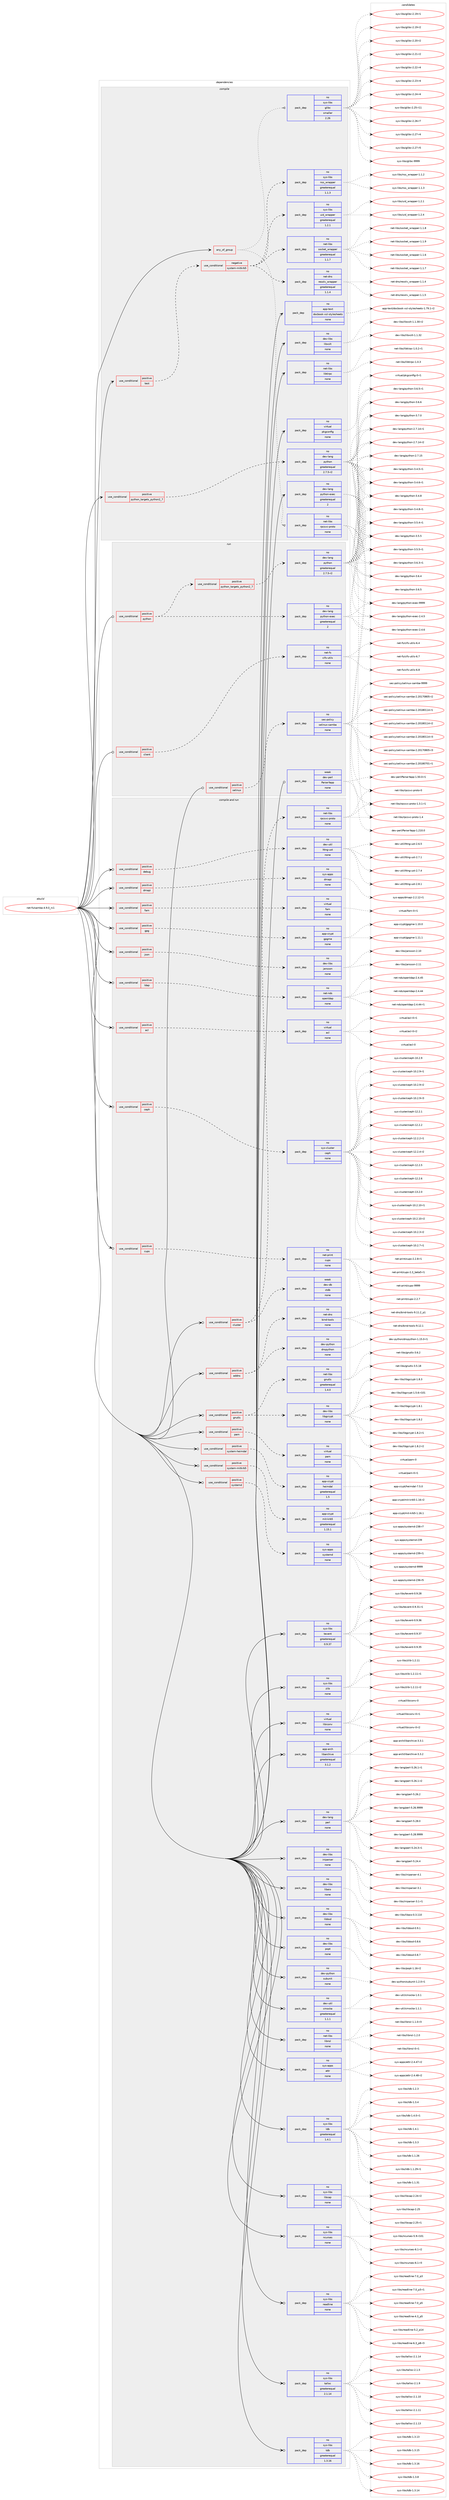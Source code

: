 digraph prolog {

# *************
# Graph options
# *************

newrank=true;
concentrate=true;
compound=true;
graph [rankdir=LR,fontname=Helvetica,fontsize=10,ranksep=1.5];#, ranksep=2.5, nodesep=0.2];
edge  [arrowhead=vee];
node  [fontname=Helvetica,fontsize=10];

# **********
# The ebuild
# **********

subgraph cluster_leftcol {
color=gray;
rank=same;
label=<<i>ebuild</i>>;
id [label="net-fs/samba-4.9.0_rc1", color=red, width=4, href="../net-fs/samba-4.9.0_rc1.svg"];
}

# ****************
# The dependencies
# ****************

subgraph cluster_midcol {
color=gray;
label=<<i>dependencies</i>>;
subgraph cluster_compile {
fillcolor="#eeeeee";
style=filled;
label=<<i>compile</i>>;
subgraph any12 {
dependency300 [label=<<TABLE BORDER="0" CELLBORDER="1" CELLSPACING="0" CELLPADDING="4"><TR><TD CELLPADDING="10">any_of_group</TD></TR></TABLE>>, shape=none, color=red];subgraph pack204 {
dependency301 [label=<<TABLE BORDER="0" CELLBORDER="1" CELLSPACING="0" CELLPADDING="4" WIDTH="220"><TR><TD ROWSPAN="6" CELLPADDING="30">pack_dep</TD></TR><TR><TD WIDTH="110">no</TD></TR><TR><TD>net-libs</TD></TR><TR><TD>rpcsvc-proto</TD></TR><TR><TD>none</TD></TR><TR><TD></TD></TR></TABLE>>, shape=none, color=blue];
}
dependency300:e -> dependency301:w [weight=20,style="dotted",arrowhead="oinv"];
subgraph pack205 {
dependency302 [label=<<TABLE BORDER="0" CELLBORDER="1" CELLSPACING="0" CELLPADDING="4" WIDTH="220"><TR><TD ROWSPAN="6" CELLPADDING="30">pack_dep</TD></TR><TR><TD WIDTH="110">no</TD></TR><TR><TD>sys-libs</TD></TR><TR><TD>glibc</TD></TR><TR><TD>smaller</TD></TR><TR><TD>2.26</TD></TR></TABLE>>, shape=none, color=blue];
}
dependency300:e -> dependency302:w [weight=20,style="dotted",arrowhead="oinv"];
}
id:e -> dependency300:w [weight=20,style="solid",arrowhead="vee"];
subgraph cond86 {
dependency303 [label=<<TABLE BORDER="0" CELLBORDER="1" CELLSPACING="0" CELLPADDING="4"><TR><TD ROWSPAN="3" CELLPADDING="10">use_conditional</TD></TR><TR><TD>positive</TD></TR><TR><TD>python_targets_python2_7</TD></TR></TABLE>>, shape=none, color=red];
subgraph pack206 {
dependency304 [label=<<TABLE BORDER="0" CELLBORDER="1" CELLSPACING="0" CELLPADDING="4" WIDTH="220"><TR><TD ROWSPAN="6" CELLPADDING="30">pack_dep</TD></TR><TR><TD WIDTH="110">no</TD></TR><TR><TD>dev-lang</TD></TR><TR><TD>python</TD></TR><TR><TD>greaterequal</TD></TR><TR><TD>2.7.5-r2</TD></TR></TABLE>>, shape=none, color=blue];
}
dependency303:e -> dependency304:w [weight=20,style="dashed",arrowhead="vee"];
}
id:e -> dependency303:w [weight=20,style="solid",arrowhead="vee"];
subgraph cond87 {
dependency305 [label=<<TABLE BORDER="0" CELLBORDER="1" CELLSPACING="0" CELLPADDING="4"><TR><TD ROWSPAN="3" CELLPADDING="10">use_conditional</TD></TR><TR><TD>positive</TD></TR><TR><TD>test</TD></TR></TABLE>>, shape=none, color=red];
subgraph cond88 {
dependency306 [label=<<TABLE BORDER="0" CELLBORDER="1" CELLSPACING="0" CELLPADDING="4"><TR><TD ROWSPAN="3" CELLPADDING="10">use_conditional</TD></TR><TR><TD>negative</TD></TR><TR><TD>system-mitkrb5</TD></TR></TABLE>>, shape=none, color=red];
subgraph pack207 {
dependency307 [label=<<TABLE BORDER="0" CELLBORDER="1" CELLSPACING="0" CELLPADDING="4" WIDTH="220"><TR><TD ROWSPAN="6" CELLPADDING="30">pack_dep</TD></TR><TR><TD WIDTH="110">no</TD></TR><TR><TD>sys-libs</TD></TR><TR><TD>nss_wrapper</TD></TR><TR><TD>greaterequal</TD></TR><TR><TD>1.1.3</TD></TR></TABLE>>, shape=none, color=blue];
}
dependency306:e -> dependency307:w [weight=20,style="dashed",arrowhead="vee"];
subgraph pack208 {
dependency308 [label=<<TABLE BORDER="0" CELLBORDER="1" CELLSPACING="0" CELLPADDING="4" WIDTH="220"><TR><TD ROWSPAN="6" CELLPADDING="30">pack_dep</TD></TR><TR><TD WIDTH="110">no</TD></TR><TR><TD>net-dns</TD></TR><TR><TD>resolv_wrapper</TD></TR><TR><TD>greaterequal</TD></TR><TR><TD>1.1.4</TD></TR></TABLE>>, shape=none, color=blue];
}
dependency306:e -> dependency308:w [weight=20,style="dashed",arrowhead="vee"];
subgraph pack209 {
dependency309 [label=<<TABLE BORDER="0" CELLBORDER="1" CELLSPACING="0" CELLPADDING="4" WIDTH="220"><TR><TD ROWSPAN="6" CELLPADDING="30">pack_dep</TD></TR><TR><TD WIDTH="110">no</TD></TR><TR><TD>net-libs</TD></TR><TR><TD>socket_wrapper</TD></TR><TR><TD>greaterequal</TD></TR><TR><TD>1.1.7</TD></TR></TABLE>>, shape=none, color=blue];
}
dependency306:e -> dependency309:w [weight=20,style="dashed",arrowhead="vee"];
subgraph pack210 {
dependency310 [label=<<TABLE BORDER="0" CELLBORDER="1" CELLSPACING="0" CELLPADDING="4" WIDTH="220"><TR><TD ROWSPAN="6" CELLPADDING="30">pack_dep</TD></TR><TR><TD WIDTH="110">no</TD></TR><TR><TD>sys-libs</TD></TR><TR><TD>uid_wrapper</TD></TR><TR><TD>greaterequal</TD></TR><TR><TD>1.2.1</TD></TR></TABLE>>, shape=none, color=blue];
}
dependency306:e -> dependency310:w [weight=20,style="dashed",arrowhead="vee"];
}
dependency305:e -> dependency306:w [weight=20,style="dashed",arrowhead="vee"];
}
id:e -> dependency305:w [weight=20,style="solid",arrowhead="vee"];
subgraph pack211 {
dependency311 [label=<<TABLE BORDER="0" CELLBORDER="1" CELLSPACING="0" CELLPADDING="4" WIDTH="220"><TR><TD ROWSPAN="6" CELLPADDING="30">pack_dep</TD></TR><TR><TD WIDTH="110">no</TD></TR><TR><TD>app-text</TD></TR><TR><TD>docbook-xsl-stylesheets</TD></TR><TR><TD>none</TD></TR><TR><TD></TD></TR></TABLE>>, shape=none, color=blue];
}
id:e -> dependency311:w [weight=20,style="solid",arrowhead="vee"];
subgraph pack212 {
dependency312 [label=<<TABLE BORDER="0" CELLBORDER="1" CELLSPACING="0" CELLPADDING="4" WIDTH="220"><TR><TD ROWSPAN="6" CELLPADDING="30">pack_dep</TD></TR><TR><TD WIDTH="110">no</TD></TR><TR><TD>dev-lang</TD></TR><TR><TD>python-exec</TD></TR><TR><TD>greaterequal</TD></TR><TR><TD>2</TD></TR></TABLE>>, shape=none, color=blue];
}
id:e -> dependency312:w [weight=20,style="solid",arrowhead="vee"];
subgraph pack213 {
dependency313 [label=<<TABLE BORDER="0" CELLBORDER="1" CELLSPACING="0" CELLPADDING="4" WIDTH="220"><TR><TD ROWSPAN="6" CELLPADDING="30">pack_dep</TD></TR><TR><TD WIDTH="110">no</TD></TR><TR><TD>dev-libs</TD></TR><TR><TD>libxslt</TD></TR><TR><TD>none</TD></TR><TR><TD></TD></TR></TABLE>>, shape=none, color=blue];
}
id:e -> dependency313:w [weight=20,style="solid",arrowhead="vee"];
subgraph pack214 {
dependency314 [label=<<TABLE BORDER="0" CELLBORDER="1" CELLSPACING="0" CELLPADDING="4" WIDTH="220"><TR><TD ROWSPAN="6" CELLPADDING="30">pack_dep</TD></TR><TR><TD WIDTH="110">no</TD></TR><TR><TD>net-libs</TD></TR><TR><TD>libtirpc</TD></TR><TR><TD>none</TD></TR><TR><TD></TD></TR></TABLE>>, shape=none, color=blue];
}
id:e -> dependency314:w [weight=20,style="solid",arrowhead="vee"];
subgraph pack215 {
dependency315 [label=<<TABLE BORDER="0" CELLBORDER="1" CELLSPACING="0" CELLPADDING="4" WIDTH="220"><TR><TD ROWSPAN="6" CELLPADDING="30">pack_dep</TD></TR><TR><TD WIDTH="110">no</TD></TR><TR><TD>virtual</TD></TR><TR><TD>pkgconfig</TD></TR><TR><TD>none</TD></TR><TR><TD></TD></TR></TABLE>>, shape=none, color=blue];
}
id:e -> dependency315:w [weight=20,style="solid",arrowhead="vee"];
}
subgraph cluster_compileandrun {
fillcolor="#eeeeee";
style=filled;
label=<<i>compile and run</i>>;
subgraph cond89 {
dependency316 [label=<<TABLE BORDER="0" CELLBORDER="1" CELLSPACING="0" CELLPADDING="4"><TR><TD ROWSPAN="3" CELLPADDING="10">use_conditional</TD></TR><TR><TD>positive</TD></TR><TR><TD>acl</TD></TR></TABLE>>, shape=none, color=red];
subgraph pack216 {
dependency317 [label=<<TABLE BORDER="0" CELLBORDER="1" CELLSPACING="0" CELLPADDING="4" WIDTH="220"><TR><TD ROWSPAN="6" CELLPADDING="30">pack_dep</TD></TR><TR><TD WIDTH="110">no</TD></TR><TR><TD>virtual</TD></TR><TR><TD>acl</TD></TR><TR><TD>none</TD></TR><TR><TD></TD></TR></TABLE>>, shape=none, color=blue];
}
dependency316:e -> dependency317:w [weight=20,style="dashed",arrowhead="vee"];
}
id:e -> dependency316:w [weight=20,style="solid",arrowhead="odotvee"];
subgraph cond90 {
dependency318 [label=<<TABLE BORDER="0" CELLBORDER="1" CELLSPACING="0" CELLPADDING="4"><TR><TD ROWSPAN="3" CELLPADDING="10">use_conditional</TD></TR><TR><TD>positive</TD></TR><TR><TD>addns</TD></TR></TABLE>>, shape=none, color=red];
subgraph pack217 {
dependency319 [label=<<TABLE BORDER="0" CELLBORDER="1" CELLSPACING="0" CELLPADDING="4" WIDTH="220"><TR><TD ROWSPAN="6" CELLPADDING="30">pack_dep</TD></TR><TR><TD WIDTH="110">no</TD></TR><TR><TD>net-dns</TD></TR><TR><TD>bind-tools</TD></TR><TR><TD>none</TD></TR><TR><TD></TD></TR></TABLE>>, shape=none, color=blue];
}
dependency318:e -> dependency319:w [weight=20,style="dashed",arrowhead="vee"];
subgraph pack218 {
dependency320 [label=<<TABLE BORDER="0" CELLBORDER="1" CELLSPACING="0" CELLPADDING="4" WIDTH="220"><TR><TD ROWSPAN="6" CELLPADDING="30">pack_dep</TD></TR><TR><TD WIDTH="110">no</TD></TR><TR><TD>dev-python</TD></TR><TR><TD>dnspython</TD></TR><TR><TD>none</TD></TR><TR><TD></TD></TR></TABLE>>, shape=none, color=blue];
}
dependency318:e -> dependency320:w [weight=20,style="dashed",arrowhead="vee"];
}
id:e -> dependency318:w [weight=20,style="solid",arrowhead="odotvee"];
subgraph cond91 {
dependency321 [label=<<TABLE BORDER="0" CELLBORDER="1" CELLSPACING="0" CELLPADDING="4"><TR><TD ROWSPAN="3" CELLPADDING="10">use_conditional</TD></TR><TR><TD>positive</TD></TR><TR><TD>ceph</TD></TR></TABLE>>, shape=none, color=red];
subgraph pack219 {
dependency322 [label=<<TABLE BORDER="0" CELLBORDER="1" CELLSPACING="0" CELLPADDING="4" WIDTH="220"><TR><TD ROWSPAN="6" CELLPADDING="30">pack_dep</TD></TR><TR><TD WIDTH="110">no</TD></TR><TR><TD>sys-cluster</TD></TR><TR><TD>ceph</TD></TR><TR><TD>none</TD></TR><TR><TD></TD></TR></TABLE>>, shape=none, color=blue];
}
dependency321:e -> dependency322:w [weight=20,style="dashed",arrowhead="vee"];
}
id:e -> dependency321:w [weight=20,style="solid",arrowhead="odotvee"];
subgraph cond92 {
dependency323 [label=<<TABLE BORDER="0" CELLBORDER="1" CELLSPACING="0" CELLPADDING="4"><TR><TD ROWSPAN="3" CELLPADDING="10">use_conditional</TD></TR><TR><TD>positive</TD></TR><TR><TD>cluster</TD></TR></TABLE>>, shape=none, color=red];
subgraph pack220 {
dependency324 [label=<<TABLE BORDER="0" CELLBORDER="1" CELLSPACING="0" CELLPADDING="4" WIDTH="220"><TR><TD ROWSPAN="6" CELLPADDING="30">pack_dep</TD></TR><TR><TD WIDTH="110">no</TD></TR><TR><TD>net-libs</TD></TR><TR><TD>rpcsvc-proto</TD></TR><TR><TD>none</TD></TR><TR><TD></TD></TR></TABLE>>, shape=none, color=blue];
}
dependency323:e -> dependency324:w [weight=20,style="dashed",arrowhead="vee"];
subgraph pack221 {
dependency325 [label=<<TABLE BORDER="0" CELLBORDER="1" CELLSPACING="0" CELLPADDING="4" WIDTH="220"><TR><TD ROWSPAN="6" CELLPADDING="30">pack_dep</TD></TR><TR><TD WIDTH="110">weak</TD></TR><TR><TD>dev-db</TD></TR><TR><TD>ctdb</TD></TR><TR><TD>none</TD></TR><TR><TD></TD></TR></TABLE>>, shape=none, color=blue];
}
dependency323:e -> dependency325:w [weight=20,style="dashed",arrowhead="vee"];
}
id:e -> dependency323:w [weight=20,style="solid",arrowhead="odotvee"];
subgraph cond93 {
dependency326 [label=<<TABLE BORDER="0" CELLBORDER="1" CELLSPACING="0" CELLPADDING="4"><TR><TD ROWSPAN="3" CELLPADDING="10">use_conditional</TD></TR><TR><TD>positive</TD></TR><TR><TD>cups</TD></TR></TABLE>>, shape=none, color=red];
subgraph pack222 {
dependency327 [label=<<TABLE BORDER="0" CELLBORDER="1" CELLSPACING="0" CELLPADDING="4" WIDTH="220"><TR><TD ROWSPAN="6" CELLPADDING="30">pack_dep</TD></TR><TR><TD WIDTH="110">no</TD></TR><TR><TD>net-print</TD></TR><TR><TD>cups</TD></TR><TR><TD>none</TD></TR><TR><TD></TD></TR></TABLE>>, shape=none, color=blue];
}
dependency326:e -> dependency327:w [weight=20,style="dashed",arrowhead="vee"];
}
id:e -> dependency326:w [weight=20,style="solid",arrowhead="odotvee"];
subgraph cond94 {
dependency328 [label=<<TABLE BORDER="0" CELLBORDER="1" CELLSPACING="0" CELLPADDING="4"><TR><TD ROWSPAN="3" CELLPADDING="10">use_conditional</TD></TR><TR><TD>positive</TD></TR><TR><TD>debug</TD></TR></TABLE>>, shape=none, color=red];
subgraph pack223 {
dependency329 [label=<<TABLE BORDER="0" CELLBORDER="1" CELLSPACING="0" CELLPADDING="4" WIDTH="220"><TR><TD ROWSPAN="6" CELLPADDING="30">pack_dep</TD></TR><TR><TD WIDTH="110">no</TD></TR><TR><TD>dev-util</TD></TR><TR><TD>lttng-ust</TD></TR><TR><TD>none</TD></TR><TR><TD></TD></TR></TABLE>>, shape=none, color=blue];
}
dependency328:e -> dependency329:w [weight=20,style="dashed",arrowhead="vee"];
}
id:e -> dependency328:w [weight=20,style="solid",arrowhead="odotvee"];
subgraph cond95 {
dependency330 [label=<<TABLE BORDER="0" CELLBORDER="1" CELLSPACING="0" CELLPADDING="4"><TR><TD ROWSPAN="3" CELLPADDING="10">use_conditional</TD></TR><TR><TD>positive</TD></TR><TR><TD>dmapi</TD></TR></TABLE>>, shape=none, color=red];
subgraph pack224 {
dependency331 [label=<<TABLE BORDER="0" CELLBORDER="1" CELLSPACING="0" CELLPADDING="4" WIDTH="220"><TR><TD ROWSPAN="6" CELLPADDING="30">pack_dep</TD></TR><TR><TD WIDTH="110">no</TD></TR><TR><TD>sys-apps</TD></TR><TR><TD>dmapi</TD></TR><TR><TD>none</TD></TR><TR><TD></TD></TR></TABLE>>, shape=none, color=blue];
}
dependency330:e -> dependency331:w [weight=20,style="dashed",arrowhead="vee"];
}
id:e -> dependency330:w [weight=20,style="solid",arrowhead="odotvee"];
subgraph cond96 {
dependency332 [label=<<TABLE BORDER="0" CELLBORDER="1" CELLSPACING="0" CELLPADDING="4"><TR><TD ROWSPAN="3" CELLPADDING="10">use_conditional</TD></TR><TR><TD>positive</TD></TR><TR><TD>fam</TD></TR></TABLE>>, shape=none, color=red];
subgraph pack225 {
dependency333 [label=<<TABLE BORDER="0" CELLBORDER="1" CELLSPACING="0" CELLPADDING="4" WIDTH="220"><TR><TD ROWSPAN="6" CELLPADDING="30">pack_dep</TD></TR><TR><TD WIDTH="110">no</TD></TR><TR><TD>virtual</TD></TR><TR><TD>fam</TD></TR><TR><TD>none</TD></TR><TR><TD></TD></TR></TABLE>>, shape=none, color=blue];
}
dependency332:e -> dependency333:w [weight=20,style="dashed",arrowhead="vee"];
}
id:e -> dependency332:w [weight=20,style="solid",arrowhead="odotvee"];
subgraph cond97 {
dependency334 [label=<<TABLE BORDER="0" CELLBORDER="1" CELLSPACING="0" CELLPADDING="4"><TR><TD ROWSPAN="3" CELLPADDING="10">use_conditional</TD></TR><TR><TD>positive</TD></TR><TR><TD>gnutls</TD></TR></TABLE>>, shape=none, color=red];
subgraph pack226 {
dependency335 [label=<<TABLE BORDER="0" CELLBORDER="1" CELLSPACING="0" CELLPADDING="4" WIDTH="220"><TR><TD ROWSPAN="6" CELLPADDING="30">pack_dep</TD></TR><TR><TD WIDTH="110">no</TD></TR><TR><TD>dev-libs</TD></TR><TR><TD>libgcrypt</TD></TR><TR><TD>none</TD></TR><TR><TD></TD></TR></TABLE>>, shape=none, color=blue];
}
dependency334:e -> dependency335:w [weight=20,style="dashed",arrowhead="vee"];
subgraph pack227 {
dependency336 [label=<<TABLE BORDER="0" CELLBORDER="1" CELLSPACING="0" CELLPADDING="4" WIDTH="220"><TR><TD ROWSPAN="6" CELLPADDING="30">pack_dep</TD></TR><TR><TD WIDTH="110">no</TD></TR><TR><TD>net-libs</TD></TR><TR><TD>gnutls</TD></TR><TR><TD>greaterequal</TD></TR><TR><TD>1.4.0</TD></TR></TABLE>>, shape=none, color=blue];
}
dependency334:e -> dependency336:w [weight=20,style="dashed",arrowhead="vee"];
}
id:e -> dependency334:w [weight=20,style="solid",arrowhead="odotvee"];
subgraph cond98 {
dependency337 [label=<<TABLE BORDER="0" CELLBORDER="1" CELLSPACING="0" CELLPADDING="4"><TR><TD ROWSPAN="3" CELLPADDING="10">use_conditional</TD></TR><TR><TD>positive</TD></TR><TR><TD>gpg</TD></TR></TABLE>>, shape=none, color=red];
subgraph pack228 {
dependency338 [label=<<TABLE BORDER="0" CELLBORDER="1" CELLSPACING="0" CELLPADDING="4" WIDTH="220"><TR><TD ROWSPAN="6" CELLPADDING="30">pack_dep</TD></TR><TR><TD WIDTH="110">no</TD></TR><TR><TD>app-crypt</TD></TR><TR><TD>gpgme</TD></TR><TR><TD>none</TD></TR><TR><TD></TD></TR></TABLE>>, shape=none, color=blue];
}
dependency337:e -> dependency338:w [weight=20,style="dashed",arrowhead="vee"];
}
id:e -> dependency337:w [weight=20,style="solid",arrowhead="odotvee"];
subgraph cond99 {
dependency339 [label=<<TABLE BORDER="0" CELLBORDER="1" CELLSPACING="0" CELLPADDING="4"><TR><TD ROWSPAN="3" CELLPADDING="10">use_conditional</TD></TR><TR><TD>positive</TD></TR><TR><TD>json</TD></TR></TABLE>>, shape=none, color=red];
subgraph pack229 {
dependency340 [label=<<TABLE BORDER="0" CELLBORDER="1" CELLSPACING="0" CELLPADDING="4" WIDTH="220"><TR><TD ROWSPAN="6" CELLPADDING="30">pack_dep</TD></TR><TR><TD WIDTH="110">no</TD></TR><TR><TD>dev-libs</TD></TR><TR><TD>jansson</TD></TR><TR><TD>none</TD></TR><TR><TD></TD></TR></TABLE>>, shape=none, color=blue];
}
dependency339:e -> dependency340:w [weight=20,style="dashed",arrowhead="vee"];
}
id:e -> dependency339:w [weight=20,style="solid",arrowhead="odotvee"];
subgraph cond100 {
dependency341 [label=<<TABLE BORDER="0" CELLBORDER="1" CELLSPACING="0" CELLPADDING="4"><TR><TD ROWSPAN="3" CELLPADDING="10">use_conditional</TD></TR><TR><TD>positive</TD></TR><TR><TD>ldap</TD></TR></TABLE>>, shape=none, color=red];
subgraph pack230 {
dependency342 [label=<<TABLE BORDER="0" CELLBORDER="1" CELLSPACING="0" CELLPADDING="4" WIDTH="220"><TR><TD ROWSPAN="6" CELLPADDING="30">pack_dep</TD></TR><TR><TD WIDTH="110">no</TD></TR><TR><TD>net-nds</TD></TR><TR><TD>openldap</TD></TR><TR><TD>none</TD></TR><TR><TD></TD></TR></TABLE>>, shape=none, color=blue];
}
dependency341:e -> dependency342:w [weight=20,style="dashed",arrowhead="vee"];
}
id:e -> dependency341:w [weight=20,style="solid",arrowhead="odotvee"];
subgraph cond101 {
dependency343 [label=<<TABLE BORDER="0" CELLBORDER="1" CELLSPACING="0" CELLPADDING="4"><TR><TD ROWSPAN="3" CELLPADDING="10">use_conditional</TD></TR><TR><TD>positive</TD></TR><TR><TD>pam</TD></TR></TABLE>>, shape=none, color=red];
subgraph pack231 {
dependency344 [label=<<TABLE BORDER="0" CELLBORDER="1" CELLSPACING="0" CELLPADDING="4" WIDTH="220"><TR><TD ROWSPAN="6" CELLPADDING="30">pack_dep</TD></TR><TR><TD WIDTH="110">no</TD></TR><TR><TD>virtual</TD></TR><TR><TD>pam</TD></TR><TR><TD>none</TD></TR><TR><TD></TD></TR></TABLE>>, shape=none, color=blue];
}
dependency343:e -> dependency344:w [weight=20,style="dashed",arrowhead="vee"];
}
id:e -> dependency343:w [weight=20,style="solid",arrowhead="odotvee"];
subgraph cond102 {
dependency345 [label=<<TABLE BORDER="0" CELLBORDER="1" CELLSPACING="0" CELLPADDING="4"><TR><TD ROWSPAN="3" CELLPADDING="10">use_conditional</TD></TR><TR><TD>positive</TD></TR><TR><TD>system-heimdal</TD></TR></TABLE>>, shape=none, color=red];
subgraph pack232 {
dependency346 [label=<<TABLE BORDER="0" CELLBORDER="1" CELLSPACING="0" CELLPADDING="4" WIDTH="220"><TR><TD ROWSPAN="6" CELLPADDING="30">pack_dep</TD></TR><TR><TD WIDTH="110">no</TD></TR><TR><TD>app-crypt</TD></TR><TR><TD>heimdal</TD></TR><TR><TD>greaterequal</TD></TR><TR><TD>1.5</TD></TR></TABLE>>, shape=none, color=blue];
}
dependency345:e -> dependency346:w [weight=20,style="dashed",arrowhead="vee"];
}
id:e -> dependency345:w [weight=20,style="solid",arrowhead="odotvee"];
subgraph cond103 {
dependency347 [label=<<TABLE BORDER="0" CELLBORDER="1" CELLSPACING="0" CELLPADDING="4"><TR><TD ROWSPAN="3" CELLPADDING="10">use_conditional</TD></TR><TR><TD>positive</TD></TR><TR><TD>system-mitkrb5</TD></TR></TABLE>>, shape=none, color=red];
subgraph pack233 {
dependency348 [label=<<TABLE BORDER="0" CELLBORDER="1" CELLSPACING="0" CELLPADDING="4" WIDTH="220"><TR><TD ROWSPAN="6" CELLPADDING="30">pack_dep</TD></TR><TR><TD WIDTH="110">no</TD></TR><TR><TD>app-crypt</TD></TR><TR><TD>mit-krb5</TD></TR><TR><TD>greaterequal</TD></TR><TR><TD>1.15.1</TD></TR></TABLE>>, shape=none, color=blue];
}
dependency347:e -> dependency348:w [weight=20,style="dashed",arrowhead="vee"];
}
id:e -> dependency347:w [weight=20,style="solid",arrowhead="odotvee"];
subgraph cond104 {
dependency349 [label=<<TABLE BORDER="0" CELLBORDER="1" CELLSPACING="0" CELLPADDING="4"><TR><TD ROWSPAN="3" CELLPADDING="10">use_conditional</TD></TR><TR><TD>positive</TD></TR><TR><TD>systemd</TD></TR></TABLE>>, shape=none, color=red];
subgraph pack234 {
dependency350 [label=<<TABLE BORDER="0" CELLBORDER="1" CELLSPACING="0" CELLPADDING="4" WIDTH="220"><TR><TD ROWSPAN="6" CELLPADDING="30">pack_dep</TD></TR><TR><TD WIDTH="110">no</TD></TR><TR><TD>sys-apps</TD></TR><TR><TD>systemd</TD></TR><TR><TD>none</TD></TR><TR><TD></TD></TR></TABLE>>, shape=none, color=blue];
}
dependency349:e -> dependency350:w [weight=20,style="dashed",arrowhead="vee"];
}
id:e -> dependency349:w [weight=20,style="solid",arrowhead="odotvee"];
subgraph pack235 {
dependency351 [label=<<TABLE BORDER="0" CELLBORDER="1" CELLSPACING="0" CELLPADDING="4" WIDTH="220"><TR><TD ROWSPAN="6" CELLPADDING="30">pack_dep</TD></TR><TR><TD WIDTH="110">no</TD></TR><TR><TD>app-arch</TD></TR><TR><TD>libarchive</TD></TR><TR><TD>greaterequal</TD></TR><TR><TD>3.1.2</TD></TR></TABLE>>, shape=none, color=blue];
}
id:e -> dependency351:w [weight=20,style="solid",arrowhead="odotvee"];
subgraph pack236 {
dependency352 [label=<<TABLE BORDER="0" CELLBORDER="1" CELLSPACING="0" CELLPADDING="4" WIDTH="220"><TR><TD ROWSPAN="6" CELLPADDING="30">pack_dep</TD></TR><TR><TD WIDTH="110">no</TD></TR><TR><TD>dev-lang</TD></TR><TR><TD>perl</TD></TR><TR><TD>none</TD></TR><TR><TD></TD></TR></TABLE>>, shape=none, color=blue];
}
id:e -> dependency352:w [weight=20,style="solid",arrowhead="odotvee"];
subgraph pack237 {
dependency353 [label=<<TABLE BORDER="0" CELLBORDER="1" CELLSPACING="0" CELLPADDING="4" WIDTH="220"><TR><TD ROWSPAN="6" CELLPADDING="30">pack_dep</TD></TR><TR><TD WIDTH="110">no</TD></TR><TR><TD>dev-libs</TD></TR><TR><TD>iniparser</TD></TR><TR><TD>none</TD></TR><TR><TD></TD></TR></TABLE>>, shape=none, color=blue];
}
id:e -> dependency353:w [weight=20,style="solid",arrowhead="odotvee"];
subgraph pack238 {
dependency354 [label=<<TABLE BORDER="0" CELLBORDER="1" CELLSPACING="0" CELLPADDING="4" WIDTH="220"><TR><TD ROWSPAN="6" CELLPADDING="30">pack_dep</TD></TR><TR><TD WIDTH="110">no</TD></TR><TR><TD>dev-libs</TD></TR><TR><TD>libaio</TD></TR><TR><TD>none</TD></TR><TR><TD></TD></TR></TABLE>>, shape=none, color=blue];
}
id:e -> dependency354:w [weight=20,style="solid",arrowhead="odotvee"];
subgraph pack239 {
dependency355 [label=<<TABLE BORDER="0" CELLBORDER="1" CELLSPACING="0" CELLPADDING="4" WIDTH="220"><TR><TD ROWSPAN="6" CELLPADDING="30">pack_dep</TD></TR><TR><TD WIDTH="110">no</TD></TR><TR><TD>dev-libs</TD></TR><TR><TD>libbsd</TD></TR><TR><TD>none</TD></TR><TR><TD></TD></TR></TABLE>>, shape=none, color=blue];
}
id:e -> dependency355:w [weight=20,style="solid",arrowhead="odotvee"];
subgraph pack240 {
dependency356 [label=<<TABLE BORDER="0" CELLBORDER="1" CELLSPACING="0" CELLPADDING="4" WIDTH="220"><TR><TD ROWSPAN="6" CELLPADDING="30">pack_dep</TD></TR><TR><TD WIDTH="110">no</TD></TR><TR><TD>dev-libs</TD></TR><TR><TD>popt</TD></TR><TR><TD>none</TD></TR><TR><TD></TD></TR></TABLE>>, shape=none, color=blue];
}
id:e -> dependency356:w [weight=20,style="solid",arrowhead="odotvee"];
subgraph pack241 {
dependency357 [label=<<TABLE BORDER="0" CELLBORDER="1" CELLSPACING="0" CELLPADDING="4" WIDTH="220"><TR><TD ROWSPAN="6" CELLPADDING="30">pack_dep</TD></TR><TR><TD WIDTH="110">no</TD></TR><TR><TD>dev-python</TD></TR><TR><TD>subunit</TD></TR><TR><TD>none</TD></TR><TR><TD></TD></TR></TABLE>>, shape=none, color=blue];
}
id:e -> dependency357:w [weight=20,style="solid",arrowhead="odotvee"];
subgraph pack242 {
dependency358 [label=<<TABLE BORDER="0" CELLBORDER="1" CELLSPACING="0" CELLPADDING="4" WIDTH="220"><TR><TD ROWSPAN="6" CELLPADDING="30">pack_dep</TD></TR><TR><TD WIDTH="110">no</TD></TR><TR><TD>dev-util</TD></TR><TR><TD>cmocka</TD></TR><TR><TD>greaterequal</TD></TR><TR><TD>1.1.1</TD></TR></TABLE>>, shape=none, color=blue];
}
id:e -> dependency358:w [weight=20,style="solid",arrowhead="odotvee"];
subgraph pack243 {
dependency359 [label=<<TABLE BORDER="0" CELLBORDER="1" CELLSPACING="0" CELLPADDING="4" WIDTH="220"><TR><TD ROWSPAN="6" CELLPADDING="30">pack_dep</TD></TR><TR><TD WIDTH="110">no</TD></TR><TR><TD>net-libs</TD></TR><TR><TD>libnsl</TD></TR><TR><TD>none</TD></TR><TR><TD></TD></TR></TABLE>>, shape=none, color=blue];
}
id:e -> dependency359:w [weight=20,style="solid",arrowhead="odotvee"];
subgraph pack244 {
dependency360 [label=<<TABLE BORDER="0" CELLBORDER="1" CELLSPACING="0" CELLPADDING="4" WIDTH="220"><TR><TD ROWSPAN="6" CELLPADDING="30">pack_dep</TD></TR><TR><TD WIDTH="110">no</TD></TR><TR><TD>sys-apps</TD></TR><TR><TD>attr</TD></TR><TR><TD>none</TD></TR><TR><TD></TD></TR></TABLE>>, shape=none, color=blue];
}
id:e -> dependency360:w [weight=20,style="solid",arrowhead="odotvee"];
subgraph pack245 {
dependency361 [label=<<TABLE BORDER="0" CELLBORDER="1" CELLSPACING="0" CELLPADDING="4" WIDTH="220"><TR><TD ROWSPAN="6" CELLPADDING="30">pack_dep</TD></TR><TR><TD WIDTH="110">no</TD></TR><TR><TD>sys-libs</TD></TR><TR><TD>ldb</TD></TR><TR><TD>greaterequal</TD></TR><TR><TD>1.4.1</TD></TR></TABLE>>, shape=none, color=blue];
}
id:e -> dependency361:w [weight=20,style="solid",arrowhead="odotvee"];
subgraph pack246 {
dependency362 [label=<<TABLE BORDER="0" CELLBORDER="1" CELLSPACING="0" CELLPADDING="4" WIDTH="220"><TR><TD ROWSPAN="6" CELLPADDING="30">pack_dep</TD></TR><TR><TD WIDTH="110">no</TD></TR><TR><TD>sys-libs</TD></TR><TR><TD>libcap</TD></TR><TR><TD>none</TD></TR><TR><TD></TD></TR></TABLE>>, shape=none, color=blue];
}
id:e -> dependency362:w [weight=20,style="solid",arrowhead="odotvee"];
subgraph pack247 {
dependency363 [label=<<TABLE BORDER="0" CELLBORDER="1" CELLSPACING="0" CELLPADDING="4" WIDTH="220"><TR><TD ROWSPAN="6" CELLPADDING="30">pack_dep</TD></TR><TR><TD WIDTH="110">no</TD></TR><TR><TD>sys-libs</TD></TR><TR><TD>ncurses</TD></TR><TR><TD>none</TD></TR><TR><TD></TD></TR></TABLE>>, shape=none, color=blue];
}
id:e -> dependency363:w [weight=20,style="solid",arrowhead="odotvee"];
subgraph pack248 {
dependency364 [label=<<TABLE BORDER="0" CELLBORDER="1" CELLSPACING="0" CELLPADDING="4" WIDTH="220"><TR><TD ROWSPAN="6" CELLPADDING="30">pack_dep</TD></TR><TR><TD WIDTH="110">no</TD></TR><TR><TD>sys-libs</TD></TR><TR><TD>readline</TD></TR><TR><TD>none</TD></TR><TR><TD></TD></TR></TABLE>>, shape=none, color=blue];
}
id:e -> dependency364:w [weight=20,style="solid",arrowhead="odotvee"];
subgraph pack249 {
dependency365 [label=<<TABLE BORDER="0" CELLBORDER="1" CELLSPACING="0" CELLPADDING="4" WIDTH="220"><TR><TD ROWSPAN="6" CELLPADDING="30">pack_dep</TD></TR><TR><TD WIDTH="110">no</TD></TR><TR><TD>sys-libs</TD></TR><TR><TD>talloc</TD></TR><TR><TD>greaterequal</TD></TR><TR><TD>2.1.14</TD></TR></TABLE>>, shape=none, color=blue];
}
id:e -> dependency365:w [weight=20,style="solid",arrowhead="odotvee"];
subgraph pack250 {
dependency366 [label=<<TABLE BORDER="0" CELLBORDER="1" CELLSPACING="0" CELLPADDING="4" WIDTH="220"><TR><TD ROWSPAN="6" CELLPADDING="30">pack_dep</TD></TR><TR><TD WIDTH="110">no</TD></TR><TR><TD>sys-libs</TD></TR><TR><TD>tdb</TD></TR><TR><TD>greaterequal</TD></TR><TR><TD>1.3.16</TD></TR></TABLE>>, shape=none, color=blue];
}
id:e -> dependency366:w [weight=20,style="solid",arrowhead="odotvee"];
subgraph pack251 {
dependency367 [label=<<TABLE BORDER="0" CELLBORDER="1" CELLSPACING="0" CELLPADDING="4" WIDTH="220"><TR><TD ROWSPAN="6" CELLPADDING="30">pack_dep</TD></TR><TR><TD WIDTH="110">no</TD></TR><TR><TD>sys-libs</TD></TR><TR><TD>tevent</TD></TR><TR><TD>greaterequal</TD></TR><TR><TD>0.9.37</TD></TR></TABLE>>, shape=none, color=blue];
}
id:e -> dependency367:w [weight=20,style="solid",arrowhead="odotvee"];
subgraph pack252 {
dependency368 [label=<<TABLE BORDER="0" CELLBORDER="1" CELLSPACING="0" CELLPADDING="4" WIDTH="220"><TR><TD ROWSPAN="6" CELLPADDING="30">pack_dep</TD></TR><TR><TD WIDTH="110">no</TD></TR><TR><TD>sys-libs</TD></TR><TR><TD>zlib</TD></TR><TR><TD>none</TD></TR><TR><TD></TD></TR></TABLE>>, shape=none, color=blue];
}
id:e -> dependency368:w [weight=20,style="solid",arrowhead="odotvee"];
subgraph pack253 {
dependency369 [label=<<TABLE BORDER="0" CELLBORDER="1" CELLSPACING="0" CELLPADDING="4" WIDTH="220"><TR><TD ROWSPAN="6" CELLPADDING="30">pack_dep</TD></TR><TR><TD WIDTH="110">no</TD></TR><TR><TD>virtual</TD></TR><TR><TD>libiconv</TD></TR><TR><TD>none</TD></TR><TR><TD></TD></TR></TABLE>>, shape=none, color=blue];
}
id:e -> dependency369:w [weight=20,style="solid",arrowhead="odotvee"];
}
subgraph cluster_run {
fillcolor="#eeeeee";
style=filled;
label=<<i>run</i>>;
subgraph cond105 {
dependency370 [label=<<TABLE BORDER="0" CELLBORDER="1" CELLSPACING="0" CELLPADDING="4"><TR><TD ROWSPAN="3" CELLPADDING="10">use_conditional</TD></TR><TR><TD>positive</TD></TR><TR><TD>client</TD></TR></TABLE>>, shape=none, color=red];
subgraph pack254 {
dependency371 [label=<<TABLE BORDER="0" CELLBORDER="1" CELLSPACING="0" CELLPADDING="4" WIDTH="220"><TR><TD ROWSPAN="6" CELLPADDING="30">pack_dep</TD></TR><TR><TD WIDTH="110">no</TD></TR><TR><TD>net-fs</TD></TR><TR><TD>cifs-utils</TD></TR><TR><TD>none</TD></TR><TR><TD></TD></TR></TABLE>>, shape=none, color=blue];
}
dependency370:e -> dependency371:w [weight=20,style="dashed",arrowhead="vee"];
}
id:e -> dependency370:w [weight=20,style="solid",arrowhead="odot"];
subgraph cond106 {
dependency372 [label=<<TABLE BORDER="0" CELLBORDER="1" CELLSPACING="0" CELLPADDING="4"><TR><TD ROWSPAN="3" CELLPADDING="10">use_conditional</TD></TR><TR><TD>positive</TD></TR><TR><TD>python</TD></TR></TABLE>>, shape=none, color=red];
subgraph cond107 {
dependency373 [label=<<TABLE BORDER="0" CELLBORDER="1" CELLSPACING="0" CELLPADDING="4"><TR><TD ROWSPAN="3" CELLPADDING="10">use_conditional</TD></TR><TR><TD>positive</TD></TR><TR><TD>python_targets_python2_7</TD></TR></TABLE>>, shape=none, color=red];
subgraph pack255 {
dependency374 [label=<<TABLE BORDER="0" CELLBORDER="1" CELLSPACING="0" CELLPADDING="4" WIDTH="220"><TR><TD ROWSPAN="6" CELLPADDING="30">pack_dep</TD></TR><TR><TD WIDTH="110">no</TD></TR><TR><TD>dev-lang</TD></TR><TR><TD>python</TD></TR><TR><TD>greaterequal</TD></TR><TR><TD>2.7.5-r2</TD></TR></TABLE>>, shape=none, color=blue];
}
dependency373:e -> dependency374:w [weight=20,style="dashed",arrowhead="vee"];
}
dependency372:e -> dependency373:w [weight=20,style="dashed",arrowhead="vee"];
subgraph pack256 {
dependency375 [label=<<TABLE BORDER="0" CELLBORDER="1" CELLSPACING="0" CELLPADDING="4" WIDTH="220"><TR><TD ROWSPAN="6" CELLPADDING="30">pack_dep</TD></TR><TR><TD WIDTH="110">no</TD></TR><TR><TD>dev-lang</TD></TR><TR><TD>python-exec</TD></TR><TR><TD>greaterequal</TD></TR><TR><TD>2</TD></TR></TABLE>>, shape=none, color=blue];
}
dependency372:e -> dependency375:w [weight=20,style="dashed",arrowhead="vee"];
}
id:e -> dependency372:w [weight=20,style="solid",arrowhead="odot"];
subgraph cond108 {
dependency376 [label=<<TABLE BORDER="0" CELLBORDER="1" CELLSPACING="0" CELLPADDING="4"><TR><TD ROWSPAN="3" CELLPADDING="10">use_conditional</TD></TR><TR><TD>positive</TD></TR><TR><TD>selinux</TD></TR></TABLE>>, shape=none, color=red];
subgraph pack257 {
dependency377 [label=<<TABLE BORDER="0" CELLBORDER="1" CELLSPACING="0" CELLPADDING="4" WIDTH="220"><TR><TD ROWSPAN="6" CELLPADDING="30">pack_dep</TD></TR><TR><TD WIDTH="110">no</TD></TR><TR><TD>sec-policy</TD></TR><TR><TD>selinux-samba</TD></TR><TR><TD>none</TD></TR><TR><TD></TD></TR></TABLE>>, shape=none, color=blue];
}
dependency376:e -> dependency377:w [weight=20,style="dashed",arrowhead="vee"];
}
id:e -> dependency376:w [weight=20,style="solid",arrowhead="odot"];
subgraph pack258 {
dependency378 [label=<<TABLE BORDER="0" CELLBORDER="1" CELLSPACING="0" CELLPADDING="4" WIDTH="220"><TR><TD ROWSPAN="6" CELLPADDING="30">pack_dep</TD></TR><TR><TD WIDTH="110">weak</TD></TR><TR><TD>dev-perl</TD></TR><TR><TD>Parse-Yapp</TD></TR><TR><TD>none</TD></TR><TR><TD></TD></TR></TABLE>>, shape=none, color=blue];
}
id:e -> dependency378:w [weight=20,style="solid",arrowhead="odot"];
}
}

# **************
# The candidates
# **************

subgraph cluster_choices {
rank=same;
color=gray;
label=<<i>candidates</i>>;

subgraph choice204 {
color=black;
nodesep=1;
choice1101011164510810598115471141129911511899451121141111161114548 [label="net-libs/rpcsvc-proto-0", color=red, width=4,href="../net-libs/rpcsvc-proto-0.svg"];
choice1101011164510810598115471141129911511899451121141111161114549465146494511449 [label="net-libs/rpcsvc-proto-1.3.1-r1", color=red, width=4,href="../net-libs/rpcsvc-proto-1.3.1-r1.svg"];
choice11010111645108105981154711411299115118994511211411111611145494652 [label="net-libs/rpcsvc-proto-1.4", color=red, width=4,href="../net-libs/rpcsvc-proto-1.4.svg"];
dependency301:e -> choice1101011164510810598115471141129911511899451121141111161114548:w [style=dotted,weight="100"];
dependency301:e -> choice1101011164510810598115471141129911511899451121141111161114549465146494511449:w [style=dotted,weight="100"];
dependency301:e -> choice11010111645108105981154711411299115118994511211411111611145494652:w [style=dotted,weight="100"];
}
subgraph choice205 {
color=black;
nodesep=1;
choice115121115451081059811547103108105989945504649574511449 [label="sys-libs/glibc-2.19-r1", color=red, width=4,href="../sys-libs/glibc-2.19-r1.svg"];
choice115121115451081059811547103108105989945504649574511450 [label="sys-libs/glibc-2.19-r2", color=red, width=4,href="../sys-libs/glibc-2.19-r2.svg"];
choice115121115451081059811547103108105989945504650484511450 [label="sys-libs/glibc-2.20-r2", color=red, width=4,href="../sys-libs/glibc-2.20-r2.svg"];
choice115121115451081059811547103108105989945504650494511450 [label="sys-libs/glibc-2.21-r2", color=red, width=4,href="../sys-libs/glibc-2.21-r2.svg"];
choice115121115451081059811547103108105989945504650504511452 [label="sys-libs/glibc-2.22-r4", color=red, width=4,href="../sys-libs/glibc-2.22-r4.svg"];
choice115121115451081059811547103108105989945504650514511452 [label="sys-libs/glibc-2.23-r4", color=red, width=4,href="../sys-libs/glibc-2.23-r4.svg"];
choice115121115451081059811547103108105989945504650524511452 [label="sys-libs/glibc-2.24-r4", color=red, width=4,href="../sys-libs/glibc-2.24-r4.svg"];
choice11512111545108105981154710310810598994550465053451144949 [label="sys-libs/glibc-2.25-r11", color=red, width=4,href="../sys-libs/glibc-2.25-r11.svg"];
choice115121115451081059811547103108105989945504650544511455 [label="sys-libs/glibc-2.26-r7", color=red, width=4,href="../sys-libs/glibc-2.26-r7.svg"];
choice115121115451081059811547103108105989945504650554511452 [label="sys-libs/glibc-2.27-r4", color=red, width=4,href="../sys-libs/glibc-2.27-r4.svg"];
choice115121115451081059811547103108105989945504650554511453 [label="sys-libs/glibc-2.27-r5", color=red, width=4,href="../sys-libs/glibc-2.27-r5.svg"];
choice11512111545108105981154710310810598994557575757 [label="sys-libs/glibc-9999", color=red, width=4,href="../sys-libs/glibc-9999.svg"];
dependency302:e -> choice115121115451081059811547103108105989945504649574511449:w [style=dotted,weight="100"];
dependency302:e -> choice115121115451081059811547103108105989945504649574511450:w [style=dotted,weight="100"];
dependency302:e -> choice115121115451081059811547103108105989945504650484511450:w [style=dotted,weight="100"];
dependency302:e -> choice115121115451081059811547103108105989945504650494511450:w [style=dotted,weight="100"];
dependency302:e -> choice115121115451081059811547103108105989945504650504511452:w [style=dotted,weight="100"];
dependency302:e -> choice115121115451081059811547103108105989945504650514511452:w [style=dotted,weight="100"];
dependency302:e -> choice115121115451081059811547103108105989945504650524511452:w [style=dotted,weight="100"];
dependency302:e -> choice11512111545108105981154710310810598994550465053451144949:w [style=dotted,weight="100"];
dependency302:e -> choice115121115451081059811547103108105989945504650544511455:w [style=dotted,weight="100"];
dependency302:e -> choice115121115451081059811547103108105989945504650554511452:w [style=dotted,weight="100"];
dependency302:e -> choice115121115451081059811547103108105989945504650554511453:w [style=dotted,weight="100"];
dependency302:e -> choice11512111545108105981154710310810598994557575757:w [style=dotted,weight="100"];
}
subgraph choice206 {
color=black;
nodesep=1;
choice100101118451089711010347112121116104111110455046554649524511449 [label="dev-lang/python-2.7.14-r1", color=red, width=4,href="../dev-lang/python-2.7.14-r1.svg"];
choice100101118451089711010347112121116104111110455046554649524511450 [label="dev-lang/python-2.7.14-r2", color=red, width=4,href="../dev-lang/python-2.7.14-r2.svg"];
choice10010111845108971101034711212111610411111045504655464953 [label="dev-lang/python-2.7.15", color=red, width=4,href="../dev-lang/python-2.7.15.svg"];
choice1001011184510897110103471121211161041111104551465246534511449 [label="dev-lang/python-3.4.5-r1", color=red, width=4,href="../dev-lang/python-3.4.5-r1.svg"];
choice1001011184510897110103471121211161041111104551465246544511449 [label="dev-lang/python-3.4.6-r1", color=red, width=4,href="../dev-lang/python-3.4.6-r1.svg"];
choice100101118451089711010347112121116104111110455146524656 [label="dev-lang/python-3.4.8", color=red, width=4,href="../dev-lang/python-3.4.8.svg"];
choice1001011184510897110103471121211161041111104551465246564511449 [label="dev-lang/python-3.4.8-r1", color=red, width=4,href="../dev-lang/python-3.4.8-r1.svg"];
choice1001011184510897110103471121211161041111104551465346524511449 [label="dev-lang/python-3.5.4-r1", color=red, width=4,href="../dev-lang/python-3.5.4-r1.svg"];
choice100101118451089711010347112121116104111110455146534653 [label="dev-lang/python-3.5.5", color=red, width=4,href="../dev-lang/python-3.5.5.svg"];
choice1001011184510897110103471121211161041111104551465346534511449 [label="dev-lang/python-3.5.5-r1", color=red, width=4,href="../dev-lang/python-3.5.5-r1.svg"];
choice1001011184510897110103471121211161041111104551465446514511449 [label="dev-lang/python-3.6.3-r1", color=red, width=4,href="../dev-lang/python-3.6.3-r1.svg"];
choice100101118451089711010347112121116104111110455146544652 [label="dev-lang/python-3.6.4", color=red, width=4,href="../dev-lang/python-3.6.4.svg"];
choice100101118451089711010347112121116104111110455146544653 [label="dev-lang/python-3.6.5", color=red, width=4,href="../dev-lang/python-3.6.5.svg"];
choice1001011184510897110103471121211161041111104551465446534511449 [label="dev-lang/python-3.6.5-r1", color=red, width=4,href="../dev-lang/python-3.6.5-r1.svg"];
choice100101118451089711010347112121116104111110455146544654 [label="dev-lang/python-3.6.6", color=red, width=4,href="../dev-lang/python-3.6.6.svg"];
choice100101118451089711010347112121116104111110455146554648 [label="dev-lang/python-3.7.0", color=red, width=4,href="../dev-lang/python-3.7.0.svg"];
dependency304:e -> choice100101118451089711010347112121116104111110455046554649524511449:w [style=dotted,weight="100"];
dependency304:e -> choice100101118451089711010347112121116104111110455046554649524511450:w [style=dotted,weight="100"];
dependency304:e -> choice10010111845108971101034711212111610411111045504655464953:w [style=dotted,weight="100"];
dependency304:e -> choice1001011184510897110103471121211161041111104551465246534511449:w [style=dotted,weight="100"];
dependency304:e -> choice1001011184510897110103471121211161041111104551465246544511449:w [style=dotted,weight="100"];
dependency304:e -> choice100101118451089711010347112121116104111110455146524656:w [style=dotted,weight="100"];
dependency304:e -> choice1001011184510897110103471121211161041111104551465246564511449:w [style=dotted,weight="100"];
dependency304:e -> choice1001011184510897110103471121211161041111104551465346524511449:w [style=dotted,weight="100"];
dependency304:e -> choice100101118451089711010347112121116104111110455146534653:w [style=dotted,weight="100"];
dependency304:e -> choice1001011184510897110103471121211161041111104551465346534511449:w [style=dotted,weight="100"];
dependency304:e -> choice1001011184510897110103471121211161041111104551465446514511449:w [style=dotted,weight="100"];
dependency304:e -> choice100101118451089711010347112121116104111110455146544652:w [style=dotted,weight="100"];
dependency304:e -> choice100101118451089711010347112121116104111110455146544653:w [style=dotted,weight="100"];
dependency304:e -> choice1001011184510897110103471121211161041111104551465446534511449:w [style=dotted,weight="100"];
dependency304:e -> choice100101118451089711010347112121116104111110455146544654:w [style=dotted,weight="100"];
dependency304:e -> choice100101118451089711010347112121116104111110455146554648:w [style=dotted,weight="100"];
}
subgraph choice207 {
color=black;
nodesep=1;
choice1151211154510810598115471101151159511911497112112101114454946494650 [label="sys-libs/nss_wrapper-1.1.2", color=red, width=4,href="../sys-libs/nss_wrapper-1.1.2.svg"];
choice1151211154510810598115471101151159511911497112112101114454946494651 [label="sys-libs/nss_wrapper-1.1.3", color=red, width=4,href="../sys-libs/nss_wrapper-1.1.3.svg"];
dependency307:e -> choice1151211154510810598115471101151159511911497112112101114454946494650:w [style=dotted,weight="100"];
dependency307:e -> choice1151211154510810598115471101151159511911497112112101114454946494651:w [style=dotted,weight="100"];
}
subgraph choice208 {
color=black;
nodesep=1;
choice11010111645100110115471141011151111081189511911497112112101114454946494652 [label="net-dns/resolv_wrapper-1.1.4", color=red, width=4,href="../net-dns/resolv_wrapper-1.1.4.svg"];
choice11010111645100110115471141011151111081189511911497112112101114454946494653 [label="net-dns/resolv_wrapper-1.1.5", color=red, width=4,href="../net-dns/resolv_wrapper-1.1.5.svg"];
dependency308:e -> choice11010111645100110115471141011151111081189511911497112112101114454946494652:w [style=dotted,weight="100"];
dependency308:e -> choice11010111645100110115471141011151111081189511911497112112101114454946494653:w [style=dotted,weight="100"];
}
subgraph choice209 {
color=black;
nodesep=1;
choice110101116451081059811547115111991071011169511911497112112101114454946494654 [label="net-libs/socket_wrapper-1.1.6", color=red, width=4,href="../net-libs/socket_wrapper-1.1.6.svg"];
choice110101116451081059811547115111991071011169511911497112112101114454946494655 [label="net-libs/socket_wrapper-1.1.7", color=red, width=4,href="../net-libs/socket_wrapper-1.1.7.svg"];
choice110101116451081059811547115111991071011169511911497112112101114454946494656 [label="net-libs/socket_wrapper-1.1.8", color=red, width=4,href="../net-libs/socket_wrapper-1.1.8.svg"];
choice110101116451081059811547115111991071011169511911497112112101114454946494657 [label="net-libs/socket_wrapper-1.1.9", color=red, width=4,href="../net-libs/socket_wrapper-1.1.9.svg"];
dependency309:e -> choice110101116451081059811547115111991071011169511911497112112101114454946494654:w [style=dotted,weight="100"];
dependency309:e -> choice110101116451081059811547115111991071011169511911497112112101114454946494655:w [style=dotted,weight="100"];
dependency309:e -> choice110101116451081059811547115111991071011169511911497112112101114454946494656:w [style=dotted,weight="100"];
dependency309:e -> choice110101116451081059811547115111991071011169511911497112112101114454946494657:w [style=dotted,weight="100"];
}
subgraph choice210 {
color=black;
nodesep=1;
choice1151211154510810598115471171051009511911497112112101114454946504649 [label="sys-libs/uid_wrapper-1.2.1", color=red, width=4,href="../sys-libs/uid_wrapper-1.2.1.svg"];
choice1151211154510810598115471171051009511911497112112101114454946504652 [label="sys-libs/uid_wrapper-1.2.4", color=red, width=4,href="../sys-libs/uid_wrapper-1.2.4.svg"];
dependency310:e -> choice1151211154510810598115471171051009511911497112112101114454946504649:w [style=dotted,weight="100"];
dependency310:e -> choice1151211154510810598115471171051009511911497112112101114454946504652:w [style=dotted,weight="100"];
}
subgraph choice211 {
color=black;
nodesep=1;
choice97112112451161011201164710011199981111111074512011510845115116121108101115104101101116115454946555746494511450 [label="app-text/docbook-xsl-stylesheets-1.79.1-r2", color=red, width=4,href="../app-text/docbook-xsl-stylesheets-1.79.1-r2.svg"];
dependency311:e -> choice97112112451161011201164710011199981111111074512011510845115116121108101115104101101116115454946555746494511450:w [style=dotted,weight="100"];
}
subgraph choice212 {
color=black;
nodesep=1;
choice1001011184510897110103471121211161041111104510112010199455046524653 [label="dev-lang/python-exec-2.4.5", color=red, width=4,href="../dev-lang/python-exec-2.4.5.svg"];
choice1001011184510897110103471121211161041111104510112010199455046524654 [label="dev-lang/python-exec-2.4.6", color=red, width=4,href="../dev-lang/python-exec-2.4.6.svg"];
choice10010111845108971101034711212111610411111045101120101994557575757 [label="dev-lang/python-exec-9999", color=red, width=4,href="../dev-lang/python-exec-9999.svg"];
dependency312:e -> choice1001011184510897110103471121211161041111104510112010199455046524653:w [style=dotted,weight="100"];
dependency312:e -> choice1001011184510897110103471121211161041111104510112010199455046524654:w [style=dotted,weight="100"];
dependency312:e -> choice10010111845108971101034711212111610411111045101120101994557575757:w [style=dotted,weight="100"];
}
subgraph choice213 {
color=black;
nodesep=1;
choice10010111845108105981154710810598120115108116454946494651484511450 [label="dev-libs/libxslt-1.1.30-r2", color=red, width=4,href="../dev-libs/libxslt-1.1.30-r2.svg"];
choice1001011184510810598115471081059812011510811645494649465150 [label="dev-libs/libxslt-1.1.32", color=red, width=4,href="../dev-libs/libxslt-1.1.32.svg"];
dependency313:e -> choice10010111845108105981154710810598120115108116454946494651484511450:w [style=dotted,weight="100"];
dependency313:e -> choice1001011184510810598115471081059812011510811645494649465150:w [style=dotted,weight="100"];
}
subgraph choice214 {
color=black;
nodesep=1;
choice11010111645108105981154710810598116105114112994549464846504511449 [label="net-libs/libtirpc-1.0.2-r1", color=red, width=4,href="../net-libs/libtirpc-1.0.2-r1.svg"];
choice1101011164510810598115471081059811610511411299454946484651 [label="net-libs/libtirpc-1.0.3", color=red, width=4,href="../net-libs/libtirpc-1.0.3.svg"];
dependency314:e -> choice11010111645108105981154710810598116105114112994549464846504511449:w [style=dotted,weight="100"];
dependency314:e -> choice1101011164510810598115471081059811610511411299454946484651:w [style=dotted,weight="100"];
}
subgraph choice215 {
color=black;
nodesep=1;
choice11810511411611797108471121071039911111010210510345484511449 [label="virtual/pkgconfig-0-r1", color=red, width=4,href="../virtual/pkgconfig-0-r1.svg"];
dependency315:e -> choice11810511411611797108471121071039911111010210510345484511449:w [style=dotted,weight="100"];
}
subgraph choice216 {
color=black;
nodesep=1;
choice118105114116117971084797991084548 [label="virtual/acl-0", color=red, width=4,href="../virtual/acl-0.svg"];
choice1181051141161179710847979910845484511449 [label="virtual/acl-0-r1", color=red, width=4,href="../virtual/acl-0-r1.svg"];
choice1181051141161179710847979910845484511450 [label="virtual/acl-0-r2", color=red, width=4,href="../virtual/acl-0-r2.svg"];
dependency317:e -> choice118105114116117971084797991084548:w [style=dotted,weight="100"];
dependency317:e -> choice1181051141161179710847979910845484511449:w [style=dotted,weight="100"];
dependency317:e -> choice1181051141161179710847979910845484511450:w [style=dotted,weight="100"];
}
subgraph choice217 {
color=black;
nodesep=1;
choice11010111645100110115479810511010045116111111108115455746494946509511249 [label="net-dns/bind-tools-9.11.2_p1", color=red, width=4,href="../net-dns/bind-tools-9.11.2_p1.svg"];
choice1101011164510011011547981051101004511611111110811545574649504649 [label="net-dns/bind-tools-9.12.1", color=red, width=4,href="../net-dns/bind-tools-9.12.1.svg"];
dependency319:e -> choice11010111645100110115479810511010045116111111108115455746494946509511249:w [style=dotted,weight="100"];
dependency319:e -> choice1101011164510011011547981051101004511611111110811545574649504649:w [style=dotted,weight="100"];
}
subgraph choice218 {
color=black;
nodesep=1;
choice1001011184511212111610411111047100110115112121116104111110454946495346484511449 [label="dev-python/dnspython-1.15.0-r1", color=red, width=4,href="../dev-python/dnspython-1.15.0-r1.svg"];
dependency320:e -> choice1001011184511212111610411111047100110115112121116104111110454946495346484511449:w [style=dotted,weight="100"];
}
subgraph choice219 {
color=black;
nodesep=1;
choice1151211154599108117115116101114479910111210445494846504649484511449 [label="sys-cluster/ceph-10.2.10-r1", color=red, width=4,href="../sys-cluster/ceph-10.2.10-r1.svg"];
choice1151211154599108117115116101114479910111210445494846504649484511450 [label="sys-cluster/ceph-10.2.10-r2", color=red, width=4,href="../sys-cluster/ceph-10.2.10-r2.svg"];
choice11512111545991081171151161011144799101112104454948465046514511450 [label="sys-cluster/ceph-10.2.3-r2", color=red, width=4,href="../sys-cluster/ceph-10.2.3-r2.svg"];
choice11512111545991081171151161011144799101112104454948465046554511449 [label="sys-cluster/ceph-10.2.7-r1", color=red, width=4,href="../sys-cluster/ceph-10.2.7-r1.svg"];
choice1151211154599108117115116101114479910111210445494846504657 [label="sys-cluster/ceph-10.2.9", color=red, width=4,href="../sys-cluster/ceph-10.2.9.svg"];
choice11512111545991081171151161011144799101112104454948465046574511449 [label="sys-cluster/ceph-10.2.9-r1", color=red, width=4,href="../sys-cluster/ceph-10.2.9-r1.svg"];
choice11512111545991081171151161011144799101112104454948465046574511450 [label="sys-cluster/ceph-10.2.9-r2", color=red, width=4,href="../sys-cluster/ceph-10.2.9-r2.svg"];
choice11512111545991081171151161011144799101112104454948465046574511451 [label="sys-cluster/ceph-10.2.9-r3", color=red, width=4,href="../sys-cluster/ceph-10.2.9-r3.svg"];
choice1151211154599108117115116101114479910111210445495046504649 [label="sys-cluster/ceph-12.2.1", color=red, width=4,href="../sys-cluster/ceph-12.2.1.svg"];
choice1151211154599108117115116101114479910111210445495046504650 [label="sys-cluster/ceph-12.2.2", color=red, width=4,href="../sys-cluster/ceph-12.2.2.svg"];
choice11512111545991081171151161011144799101112104454950465046504511449 [label="sys-cluster/ceph-12.2.2-r1", color=red, width=4,href="../sys-cluster/ceph-12.2.2-r1.svg"];
choice11512111545991081171151161011144799101112104454950465046524511450 [label="sys-cluster/ceph-12.2.4-r2", color=red, width=4,href="../sys-cluster/ceph-12.2.4-r2.svg"];
choice1151211154599108117115116101114479910111210445495046504653 [label="sys-cluster/ceph-12.2.5", color=red, width=4,href="../sys-cluster/ceph-12.2.5.svg"];
choice1151211154599108117115116101114479910111210445495046504654 [label="sys-cluster/ceph-12.2.6", color=red, width=4,href="../sys-cluster/ceph-12.2.6.svg"];
choice1151211154599108117115116101114479910111210445495146504648 [label="sys-cluster/ceph-13.2.0", color=red, width=4,href="../sys-cluster/ceph-13.2.0.svg"];
dependency322:e -> choice1151211154599108117115116101114479910111210445494846504649484511449:w [style=dotted,weight="100"];
dependency322:e -> choice1151211154599108117115116101114479910111210445494846504649484511450:w [style=dotted,weight="100"];
dependency322:e -> choice11512111545991081171151161011144799101112104454948465046514511450:w [style=dotted,weight="100"];
dependency322:e -> choice11512111545991081171151161011144799101112104454948465046554511449:w [style=dotted,weight="100"];
dependency322:e -> choice1151211154599108117115116101114479910111210445494846504657:w [style=dotted,weight="100"];
dependency322:e -> choice11512111545991081171151161011144799101112104454948465046574511449:w [style=dotted,weight="100"];
dependency322:e -> choice11512111545991081171151161011144799101112104454948465046574511450:w [style=dotted,weight="100"];
dependency322:e -> choice11512111545991081171151161011144799101112104454948465046574511451:w [style=dotted,weight="100"];
dependency322:e -> choice1151211154599108117115116101114479910111210445495046504649:w [style=dotted,weight="100"];
dependency322:e -> choice1151211154599108117115116101114479910111210445495046504650:w [style=dotted,weight="100"];
dependency322:e -> choice11512111545991081171151161011144799101112104454950465046504511449:w [style=dotted,weight="100"];
dependency322:e -> choice11512111545991081171151161011144799101112104454950465046524511450:w [style=dotted,weight="100"];
dependency322:e -> choice1151211154599108117115116101114479910111210445495046504653:w [style=dotted,weight="100"];
dependency322:e -> choice1151211154599108117115116101114479910111210445495046504654:w [style=dotted,weight="100"];
dependency322:e -> choice1151211154599108117115116101114479910111210445495146504648:w [style=dotted,weight="100"];
}
subgraph choice220 {
color=black;
nodesep=1;
choice1101011164510810598115471141129911511899451121141111161114548 [label="net-libs/rpcsvc-proto-0", color=red, width=4,href="../net-libs/rpcsvc-proto-0.svg"];
choice1101011164510810598115471141129911511899451121141111161114549465146494511449 [label="net-libs/rpcsvc-proto-1.3.1-r1", color=red, width=4,href="../net-libs/rpcsvc-proto-1.3.1-r1.svg"];
choice11010111645108105981154711411299115118994511211411111611145494652 [label="net-libs/rpcsvc-proto-1.4", color=red, width=4,href="../net-libs/rpcsvc-proto-1.4.svg"];
dependency324:e -> choice1101011164510810598115471141129911511899451121141111161114548:w [style=dotted,weight="100"];
dependency324:e -> choice1101011164510810598115471141129911511899451121141111161114549465146494511449:w [style=dotted,weight="100"];
dependency324:e -> choice11010111645108105981154711411299115118994511211411111611145494652:w [style=dotted,weight="100"];
}
subgraph choice221 {
color=black;
nodesep=1;
}
subgraph choice222 {
color=black;
nodesep=1;
choice110101116451121141051101164799117112115455046504655 [label="net-print/cups-2.2.7", color=red, width=4,href="../net-print/cups-2.2.7.svg"];
choice1101011164511211410511011647991171121154550465046564511449 [label="net-print/cups-2.2.8-r1", color=red, width=4,href="../net-print/cups-2.2.8-r1.svg"];
choice11010111645112114105110116479911711211545504651959810111697534511449 [label="net-print/cups-2.3_beta5-r1", color=red, width=4,href="../net-print/cups-2.3_beta5-r1.svg"];
choice1101011164511211410511011647991171121154557575757 [label="net-print/cups-9999", color=red, width=4,href="../net-print/cups-9999.svg"];
dependency327:e -> choice110101116451121141051101164799117112115455046504655:w [style=dotted,weight="100"];
dependency327:e -> choice1101011164511211410511011647991171121154550465046564511449:w [style=dotted,weight="100"];
dependency327:e -> choice11010111645112114105110116479911711211545504651959810111697534511449:w [style=dotted,weight="100"];
dependency327:e -> choice1101011164511211410511011647991171121154557575757:w [style=dotted,weight="100"];
}
subgraph choice223 {
color=black;
nodesep=1;
choice100101118451171161051084710811611611010345117115116455046544653 [label="dev-util/lttng-ust-2.6.5", color=red, width=4,href="../dev-util/lttng-ust-2.6.5.svg"];
choice100101118451171161051084710811611611010345117115116455046554649 [label="dev-util/lttng-ust-2.7.1", color=red, width=4,href="../dev-util/lttng-ust-2.7.1.svg"];
choice100101118451171161051084710811611611010345117115116455046554652 [label="dev-util/lttng-ust-2.7.4", color=red, width=4,href="../dev-util/lttng-ust-2.7.4.svg"];
choice100101118451171161051084710811611611010345117115116455046564649 [label="dev-util/lttng-ust-2.8.1", color=red, width=4,href="../dev-util/lttng-ust-2.8.1.svg"];
dependency329:e -> choice100101118451171161051084710811611611010345117115116455046544653:w [style=dotted,weight="100"];
dependency329:e -> choice100101118451171161051084710811611611010345117115116455046554649:w [style=dotted,weight="100"];
dependency329:e -> choice100101118451171161051084710811611611010345117115116455046554652:w [style=dotted,weight="100"];
dependency329:e -> choice100101118451171161051084710811611611010345117115116455046564649:w [style=dotted,weight="100"];
}
subgraph choice224 {
color=black;
nodesep=1;
choice11512111545971121121154710010997112105455046504649504511449 [label="sys-apps/dmapi-2.2.12-r1", color=red, width=4,href="../sys-apps/dmapi-2.2.12-r1.svg"];
dependency331:e -> choice11512111545971121121154710010997112105455046504649504511449:w [style=dotted,weight="100"];
}
subgraph choice225 {
color=black;
nodesep=1;
choice11810511411611797108471029710945484511449 [label="virtual/fam-0-r1", color=red, width=4,href="../virtual/fam-0-r1.svg"];
dependency333:e -> choice11810511411611797108471029710945484511449:w [style=dotted,weight="100"];
}
subgraph choice226 {
color=black;
nodesep=1;
choice100101118451081059811547108105981039911412111211645494653465445114494849 [label="dev-libs/libgcrypt-1.5.6-r101", color=red, width=4,href="../dev-libs/libgcrypt-1.5.6-r101.svg"];
choice1001011184510810598115471081059810399114121112116454946564649 [label="dev-libs/libgcrypt-1.8.1", color=red, width=4,href="../dev-libs/libgcrypt-1.8.1.svg"];
choice1001011184510810598115471081059810399114121112116454946564650 [label="dev-libs/libgcrypt-1.8.2", color=red, width=4,href="../dev-libs/libgcrypt-1.8.2.svg"];
choice10010111845108105981154710810598103991141211121164549465646504511449 [label="dev-libs/libgcrypt-1.8.2-r1", color=red, width=4,href="../dev-libs/libgcrypt-1.8.2-r1.svg"];
choice10010111845108105981154710810598103991141211121164549465646504511450 [label="dev-libs/libgcrypt-1.8.2-r2", color=red, width=4,href="../dev-libs/libgcrypt-1.8.2-r2.svg"];
choice1001011184510810598115471081059810399114121112116454946564651 [label="dev-libs/libgcrypt-1.8.3", color=red, width=4,href="../dev-libs/libgcrypt-1.8.3.svg"];
dependency335:e -> choice100101118451081059811547108105981039911412111211645494653465445114494849:w [style=dotted,weight="100"];
dependency335:e -> choice1001011184510810598115471081059810399114121112116454946564649:w [style=dotted,weight="100"];
dependency335:e -> choice1001011184510810598115471081059810399114121112116454946564650:w [style=dotted,weight="100"];
dependency335:e -> choice10010111845108105981154710810598103991141211121164549465646504511449:w [style=dotted,weight="100"];
dependency335:e -> choice10010111845108105981154710810598103991141211121164549465646504511450:w [style=dotted,weight="100"];
dependency335:e -> choice1001011184510810598115471081059810399114121112116454946564651:w [style=dotted,weight="100"];
}
subgraph choice227 {
color=black;
nodesep=1;
choice11010111645108105981154710311011711610811545514653464956 [label="net-libs/gnutls-3.5.18", color=red, width=4,href="../net-libs/gnutls-3.5.18.svg"];
choice110101116451081059811547103110117116108115455146544650 [label="net-libs/gnutls-3.6.2", color=red, width=4,href="../net-libs/gnutls-3.6.2.svg"];
dependency336:e -> choice11010111645108105981154710311011711610811545514653464956:w [style=dotted,weight="100"];
dependency336:e -> choice110101116451081059811547103110117116108115455146544650:w [style=dotted,weight="100"];
}
subgraph choice228 {
color=black;
nodesep=1;
choice9711211245991141211121164710311210310910145494649484648 [label="app-crypt/gpgme-1.10.0", color=red, width=4,href="../app-crypt/gpgme-1.10.0.svg"];
choice9711211245991141211121164710311210310910145494649494649 [label="app-crypt/gpgme-1.11.1", color=red, width=4,href="../app-crypt/gpgme-1.11.1.svg"];
dependency338:e -> choice9711211245991141211121164710311210310910145494649484648:w [style=dotted,weight="100"];
dependency338:e -> choice9711211245991141211121164710311210310910145494649494649:w [style=dotted,weight="100"];
}
subgraph choice229 {
color=black;
nodesep=1;
choice100101118451081059811547106971101151151111104550464948 [label="dev-libs/jansson-2.10", color=red, width=4,href="../dev-libs/jansson-2.10.svg"];
choice100101118451081059811547106971101151151111104550464949 [label="dev-libs/jansson-2.11", color=red, width=4,href="../dev-libs/jansson-2.11.svg"];
dependency340:e -> choice100101118451081059811547106971101151151111104550464948:w [style=dotted,weight="100"];
dependency340:e -> choice100101118451081059811547106971101151151111104550464949:w [style=dotted,weight="100"];
}
subgraph choice230 {
color=black;
nodesep=1;
choice11010111645110100115471111121011101081009711245504652465252 [label="net-nds/openldap-2.4.44", color=red, width=4,href="../net-nds/openldap-2.4.44.svg"];
choice110101116451101001154711111210111010810097112455046524652524511449 [label="net-nds/openldap-2.4.44-r1", color=red, width=4,href="../net-nds/openldap-2.4.44-r1.svg"];
choice11010111645110100115471111121011101081009711245504652465253 [label="net-nds/openldap-2.4.45", color=red, width=4,href="../net-nds/openldap-2.4.45.svg"];
dependency342:e -> choice11010111645110100115471111121011101081009711245504652465252:w [style=dotted,weight="100"];
dependency342:e -> choice110101116451101001154711111210111010810097112455046524652524511449:w [style=dotted,weight="100"];
dependency342:e -> choice11010111645110100115471111121011101081009711245504652465253:w [style=dotted,weight="100"];
}
subgraph choice231 {
color=black;
nodesep=1;
choice1181051141161179710847112971094548 [label="virtual/pam-0", color=red, width=4,href="../virtual/pam-0.svg"];
choice11810511411611797108471129710945484511449 [label="virtual/pam-0-r1", color=red, width=4,href="../virtual/pam-0-r1.svg"];
dependency344:e -> choice1181051141161179710847112971094548:w [style=dotted,weight="100"];
dependency344:e -> choice11810511411611797108471129710945484511449:w [style=dotted,weight="100"];
}
subgraph choice232 {
color=black;
nodesep=1;
choice9711211245991141211121164710410110510910097108455546534648 [label="app-crypt/heimdal-7.5.0", color=red, width=4,href="../app-crypt/heimdal-7.5.0.svg"];
dependency346:e -> choice9711211245991141211121164710410110510910097108455546534648:w [style=dotted,weight="100"];
}
subgraph choice233 {
color=black;
nodesep=1;
choice9711211245991141211121164710910511645107114985345494649544511450 [label="app-crypt/mit-krb5-1.16-r2", color=red, width=4,href="../app-crypt/mit-krb5-1.16-r2.svg"];
choice9711211245991141211121164710910511645107114985345494649544649 [label="app-crypt/mit-krb5-1.16.1", color=red, width=4,href="../app-crypt/mit-krb5-1.16.1.svg"];
dependency348:e -> choice9711211245991141211121164710910511645107114985345494649544511450:w [style=dotted,weight="100"];
dependency348:e -> choice9711211245991141211121164710910511645107114985345494649544649:w [style=dotted,weight="100"];
}
subgraph choice234 {
color=black;
nodesep=1;
choice115121115459711211211547115121115116101109100455051544511453 [label="sys-apps/systemd-236-r5", color=red, width=4,href="../sys-apps/systemd-236-r5.svg"];
choice115121115459711211211547115121115116101109100455051564511455 [label="sys-apps/systemd-238-r7", color=red, width=4,href="../sys-apps/systemd-238-r7.svg"];
choice11512111545971121121154711512111511610110910045505157 [label="sys-apps/systemd-239", color=red, width=4,href="../sys-apps/systemd-239.svg"];
choice115121115459711211211547115121115116101109100455051574511449 [label="sys-apps/systemd-239-r1", color=red, width=4,href="../sys-apps/systemd-239-r1.svg"];
choice1151211154597112112115471151211151161011091004557575757 [label="sys-apps/systemd-9999", color=red, width=4,href="../sys-apps/systemd-9999.svg"];
dependency350:e -> choice115121115459711211211547115121115116101109100455051544511453:w [style=dotted,weight="100"];
dependency350:e -> choice115121115459711211211547115121115116101109100455051564511455:w [style=dotted,weight="100"];
dependency350:e -> choice11512111545971121121154711512111511610110910045505157:w [style=dotted,weight="100"];
dependency350:e -> choice115121115459711211211547115121115116101109100455051574511449:w [style=dotted,weight="100"];
dependency350:e -> choice1151211154597112112115471151211151161011091004557575757:w [style=dotted,weight="100"];
}
subgraph choice235 {
color=black;
nodesep=1;
choice9711211245971149910447108105989711499104105118101455146514649 [label="app-arch/libarchive-3.3.1", color=red, width=4,href="../app-arch/libarchive-3.3.1.svg"];
choice9711211245971149910447108105989711499104105118101455146514650 [label="app-arch/libarchive-3.3.2", color=red, width=4,href="../app-arch/libarchive-3.3.2.svg"];
dependency351:e -> choice9711211245971149910447108105989711499104105118101455146514649:w [style=dotted,weight="100"];
dependency351:e -> choice9711211245971149910447108105989711499104105118101455146514650:w [style=dotted,weight="100"];
}
subgraph choice236 {
color=black;
nodesep=1;
choice100101118451089711010347112101114108455346505246514511449 [label="dev-lang/perl-5.24.3-r1", color=red, width=4,href="../dev-lang/perl-5.24.3-r1.svg"];
choice10010111845108971101034711210111410845534650524652 [label="dev-lang/perl-5.24.4", color=red, width=4,href="../dev-lang/perl-5.24.4.svg"];
choice100101118451089711010347112101114108455346505446494511449 [label="dev-lang/perl-5.26.1-r1", color=red, width=4,href="../dev-lang/perl-5.26.1-r1.svg"];
choice100101118451089711010347112101114108455346505446494511450 [label="dev-lang/perl-5.26.1-r2", color=red, width=4,href="../dev-lang/perl-5.26.1-r2.svg"];
choice10010111845108971101034711210111410845534650544650 [label="dev-lang/perl-5.26.2", color=red, width=4,href="../dev-lang/perl-5.26.2.svg"];
choice10010111845108971101034711210111410845534650544657575757 [label="dev-lang/perl-5.26.9999", color=red, width=4,href="../dev-lang/perl-5.26.9999.svg"];
choice10010111845108971101034711210111410845534650564648 [label="dev-lang/perl-5.28.0", color=red, width=4,href="../dev-lang/perl-5.28.0.svg"];
choice10010111845108971101034711210111410845534650564657575757 [label="dev-lang/perl-5.28.9999", color=red, width=4,href="../dev-lang/perl-5.28.9999.svg"];
dependency352:e -> choice100101118451089711010347112101114108455346505246514511449:w [style=dotted,weight="100"];
dependency352:e -> choice10010111845108971101034711210111410845534650524652:w [style=dotted,weight="100"];
dependency352:e -> choice100101118451089711010347112101114108455346505446494511449:w [style=dotted,weight="100"];
dependency352:e -> choice100101118451089711010347112101114108455346505446494511450:w [style=dotted,weight="100"];
dependency352:e -> choice10010111845108971101034711210111410845534650544650:w [style=dotted,weight="100"];
dependency352:e -> choice10010111845108971101034711210111410845534650544657575757:w [style=dotted,weight="100"];
dependency352:e -> choice10010111845108971101034711210111410845534650564648:w [style=dotted,weight="100"];
dependency352:e -> choice10010111845108971101034711210111410845534650564657575757:w [style=dotted,weight="100"];
}
subgraph choice237 {
color=black;
nodesep=1;
choice1001011184510810598115471051101051129711411510111445514649 [label="dev-libs/iniparser-3.1", color=red, width=4,href="../dev-libs/iniparser-3.1.svg"];
choice10010111845108105981154710511010511297114115101114455146494511449 [label="dev-libs/iniparser-3.1-r1", color=red, width=4,href="../dev-libs/iniparser-3.1-r1.svg"];
choice1001011184510810598115471051101051129711411510111445524649 [label="dev-libs/iniparser-4.1", color=red, width=4,href="../dev-libs/iniparser-4.1.svg"];
dependency353:e -> choice1001011184510810598115471051101051129711411510111445514649:w [style=dotted,weight="100"];
dependency353:e -> choice10010111845108105981154710511010511297114115101114455146494511449:w [style=dotted,weight="100"];
dependency353:e -> choice1001011184510810598115471051101051129711411510111445524649:w [style=dotted,weight="100"];
}
subgraph choice238 {
color=black;
nodesep=1;
choice10010111845108105981154710810598971051114548465146494948 [label="dev-libs/libaio-0.3.110", color=red, width=4,href="../dev-libs/libaio-0.3.110.svg"];
dependency354:e -> choice10010111845108105981154710810598971051114548465146494948:w [style=dotted,weight="100"];
}
subgraph choice239 {
color=black;
nodesep=1;
choice1001011184510810598115471081059898115100454846564654 [label="dev-libs/libbsd-0.8.6", color=red, width=4,href="../dev-libs/libbsd-0.8.6.svg"];
choice1001011184510810598115471081059898115100454846564655 [label="dev-libs/libbsd-0.8.7", color=red, width=4,href="../dev-libs/libbsd-0.8.7.svg"];
choice1001011184510810598115471081059898115100454846574649 [label="dev-libs/libbsd-0.9.1", color=red, width=4,href="../dev-libs/libbsd-0.9.1.svg"];
dependency355:e -> choice1001011184510810598115471081059898115100454846564654:w [style=dotted,weight="100"];
dependency355:e -> choice1001011184510810598115471081059898115100454846564655:w [style=dotted,weight="100"];
dependency355:e -> choice1001011184510810598115471081059898115100454846574649:w [style=dotted,weight="100"];
}
subgraph choice240 {
color=black;
nodesep=1;
choice10010111845108105981154711211111211645494649544511450 [label="dev-libs/popt-1.16-r2", color=red, width=4,href="../dev-libs/popt-1.16-r2.svg"];
dependency356:e -> choice10010111845108105981154711211111211645494649544511450:w [style=dotted,weight="100"];
}
subgraph choice241 {
color=black;
nodesep=1;
choice1001011184511212111610411111047115117981171101051164549465046484511449 [label="dev-python/subunit-1.2.0-r1", color=red, width=4,href="../dev-python/subunit-1.2.0-r1.svg"];
dependency357:e -> choice1001011184511212111610411111047115117981171101051164549465046484511449:w [style=dotted,weight="100"];
}
subgraph choice242 {
color=black;
nodesep=1;
choice1001011184511711610510847991091119910797454946484649 [label="dev-util/cmocka-1.0.1", color=red, width=4,href="../dev-util/cmocka-1.0.1.svg"];
choice1001011184511711610510847991091119910797454946494649 [label="dev-util/cmocka-1.1.1", color=red, width=4,href="../dev-util/cmocka-1.1.1.svg"];
dependency358:e -> choice1001011184511711610510847991091119910797454946484649:w [style=dotted,weight="100"];
dependency358:e -> choice1001011184511711610510847991091119910797454946494649:w [style=dotted,weight="100"];
}
subgraph choice243 {
color=black;
nodesep=1;
choice1101011164510810598115471081059811011510845484511449 [label="net-libs/libnsl-0-r1", color=red, width=4,href="../net-libs/libnsl-0-r1.svg"];
choice110101116451081059811547108105981101151084549464946484511451 [label="net-libs/libnsl-1.1.0-r3", color=red, width=4,href="../net-libs/libnsl-1.1.0-r3.svg"];
choice11010111645108105981154710810598110115108454946504648 [label="net-libs/libnsl-1.2.0", color=red, width=4,href="../net-libs/libnsl-1.2.0.svg"];
dependency359:e -> choice1101011164510810598115471081059811011510845484511449:w [style=dotted,weight="100"];
dependency359:e -> choice110101116451081059811547108105981101151084549464946484511451:w [style=dotted,weight="100"];
dependency359:e -> choice11010111645108105981154710810598110115108454946504648:w [style=dotted,weight="100"];
}
subgraph choice244 {
color=black;
nodesep=1;
choice11512111545971121121154797116116114455046524652554511450 [label="sys-apps/attr-2.4.47-r2", color=red, width=4,href="../sys-apps/attr-2.4.47-r2.svg"];
choice11512111545971121121154797116116114455046524652564511450 [label="sys-apps/attr-2.4.48-r2", color=red, width=4,href="../sys-apps/attr-2.4.48-r2.svg"];
dependency360:e -> choice11512111545971121121154797116116114455046524652554511450:w [style=dotted,weight="100"];
dependency360:e -> choice11512111545971121121154797116116114455046524652564511450:w [style=dotted,weight="100"];
}
subgraph choice245 {
color=black;
nodesep=1;
choice11512111545108105981154710810098454946514651 [label="sys-libs/ldb-1.3.3", color=red, width=4,href="../sys-libs/ldb-1.3.3.svg"];
choice1151211154510810598115471081009845494649465054 [label="sys-libs/ldb-1.1.26", color=red, width=4,href="../sys-libs/ldb-1.1.26.svg"];
choice11512111545108105981154710810098454946494650574511449 [label="sys-libs/ldb-1.1.29-r1", color=red, width=4,href="../sys-libs/ldb-1.1.29-r1.svg"];
choice1151211154510810598115471081009845494649465149 [label="sys-libs/ldb-1.1.31", color=red, width=4,href="../sys-libs/ldb-1.1.31.svg"];
choice11512111545108105981154710810098454946504651 [label="sys-libs/ldb-1.2.3", color=red, width=4,href="../sys-libs/ldb-1.2.3.svg"];
choice11512111545108105981154710810098454946514652 [label="sys-libs/ldb-1.3.4", color=red, width=4,href="../sys-libs/ldb-1.3.4.svg"];
choice115121115451081059811547108100984549465246484511449 [label="sys-libs/ldb-1.4.0-r1", color=red, width=4,href="../sys-libs/ldb-1.4.0-r1.svg"];
choice11512111545108105981154710810098454946524649 [label="sys-libs/ldb-1.4.1", color=red, width=4,href="../sys-libs/ldb-1.4.1.svg"];
dependency361:e -> choice11512111545108105981154710810098454946514651:w [style=dotted,weight="100"];
dependency361:e -> choice1151211154510810598115471081009845494649465054:w [style=dotted,weight="100"];
dependency361:e -> choice11512111545108105981154710810098454946494650574511449:w [style=dotted,weight="100"];
dependency361:e -> choice1151211154510810598115471081009845494649465149:w [style=dotted,weight="100"];
dependency361:e -> choice11512111545108105981154710810098454946504651:w [style=dotted,weight="100"];
dependency361:e -> choice11512111545108105981154710810098454946514652:w [style=dotted,weight="100"];
dependency361:e -> choice115121115451081059811547108100984549465246484511449:w [style=dotted,weight="100"];
dependency361:e -> choice11512111545108105981154710810098454946524649:w [style=dotted,weight="100"];
}
subgraph choice246 {
color=black;
nodesep=1;
choice11512111545108105981154710810598999711245504650524511450 [label="sys-libs/libcap-2.24-r2", color=red, width=4,href="../sys-libs/libcap-2.24-r2.svg"];
choice1151211154510810598115471081059899971124550465053 [label="sys-libs/libcap-2.25", color=red, width=4,href="../sys-libs/libcap-2.25.svg"];
choice11512111545108105981154710810598999711245504650534511449 [label="sys-libs/libcap-2.25-r1", color=red, width=4,href="../sys-libs/libcap-2.25-r1.svg"];
dependency362:e -> choice11512111545108105981154710810598999711245504650524511450:w [style=dotted,weight="100"];
dependency362:e -> choice1151211154510810598115471081059899971124550465053:w [style=dotted,weight="100"];
dependency362:e -> choice11512111545108105981154710810598999711245504650534511449:w [style=dotted,weight="100"];
}
subgraph choice247 {
color=black;
nodesep=1;
choice115121115451081059811547110991171141151011154553465745114494849 [label="sys-libs/ncurses-5.9-r101", color=red, width=4,href="../sys-libs/ncurses-5.9-r101.svg"];
choice11512111545108105981154711099117114115101115455446494511450 [label="sys-libs/ncurses-6.1-r2", color=red, width=4,href="../sys-libs/ncurses-6.1-r2.svg"];
choice11512111545108105981154711099117114115101115455446494511451 [label="sys-libs/ncurses-6.1-r3", color=red, width=4,href="../sys-libs/ncurses-6.1-r3.svg"];
dependency363:e -> choice115121115451081059811547110991171141151011154553465745114494849:w [style=dotted,weight="100"];
dependency363:e -> choice11512111545108105981154711099117114115101115455446494511450:w [style=dotted,weight="100"];
dependency363:e -> choice11512111545108105981154711099117114115101115455446494511451:w [style=dotted,weight="100"];
}
subgraph choice248 {
color=black;
nodesep=1;
choice11512111545108105981154711410197100108105110101455246519511253 [label="sys-libs/readline-4.3_p5", color=red, width=4,href="../sys-libs/readline-4.3_p5.svg"];
choice1151211154510810598115471141019710010810511010145534650951124952 [label="sys-libs/readline-5.2_p14", color=red, width=4,href="../sys-libs/readline-5.2_p14.svg"];
choice115121115451081059811547114101971001081051101014554465195112564511451 [label="sys-libs/readline-6.3_p8-r3", color=red, width=4,href="../sys-libs/readline-6.3_p8-r3.svg"];
choice11512111545108105981154711410197100108105110101455546489511251 [label="sys-libs/readline-7.0_p3", color=red, width=4,href="../sys-libs/readline-7.0_p3.svg"];
choice115121115451081059811547114101971001081051101014555464895112514511449 [label="sys-libs/readline-7.0_p3-r1", color=red, width=4,href="../sys-libs/readline-7.0_p3-r1.svg"];
choice11512111545108105981154711410197100108105110101455546489511253 [label="sys-libs/readline-7.0_p5", color=red, width=4,href="../sys-libs/readline-7.0_p5.svg"];
dependency364:e -> choice11512111545108105981154711410197100108105110101455246519511253:w [style=dotted,weight="100"];
dependency364:e -> choice1151211154510810598115471141019710010810511010145534650951124952:w [style=dotted,weight="100"];
dependency364:e -> choice115121115451081059811547114101971001081051101014554465195112564511451:w [style=dotted,weight="100"];
dependency364:e -> choice11512111545108105981154711410197100108105110101455546489511251:w [style=dotted,weight="100"];
dependency364:e -> choice115121115451081059811547114101971001081051101014555464895112514511449:w [style=dotted,weight="100"];
dependency364:e -> choice11512111545108105981154711410197100108105110101455546489511253:w [style=dotted,weight="100"];
}
subgraph choice249 {
color=black;
nodesep=1;
choice115121115451081059811547116971081081119945504649464948 [label="sys-libs/talloc-2.1.10", color=red, width=4,href="../sys-libs/talloc-2.1.10.svg"];
choice115121115451081059811547116971081081119945504649464949 [label="sys-libs/talloc-2.1.11", color=red, width=4,href="../sys-libs/talloc-2.1.11.svg"];
choice115121115451081059811547116971081081119945504649464951 [label="sys-libs/talloc-2.1.13", color=red, width=4,href="../sys-libs/talloc-2.1.13.svg"];
choice115121115451081059811547116971081081119945504649464952 [label="sys-libs/talloc-2.1.14", color=red, width=4,href="../sys-libs/talloc-2.1.14.svg"];
choice1151211154510810598115471169710810811199455046494653 [label="sys-libs/talloc-2.1.5", color=red, width=4,href="../sys-libs/talloc-2.1.5.svg"];
choice1151211154510810598115471169710810811199455046494657 [label="sys-libs/talloc-2.1.9", color=red, width=4,href="../sys-libs/talloc-2.1.9.svg"];
dependency365:e -> choice115121115451081059811547116971081081119945504649464948:w [style=dotted,weight="100"];
dependency365:e -> choice115121115451081059811547116971081081119945504649464949:w [style=dotted,weight="100"];
dependency365:e -> choice115121115451081059811547116971081081119945504649464951:w [style=dotted,weight="100"];
dependency365:e -> choice115121115451081059811547116971081081119945504649464952:w [style=dotted,weight="100"];
dependency365:e -> choice1151211154510810598115471169710810811199455046494653:w [style=dotted,weight="100"];
dependency365:e -> choice1151211154510810598115471169710810811199455046494657:w [style=dotted,weight="100"];
}
subgraph choice250 {
color=black;
nodesep=1;
choice1151211154510810598115471161009845494651464952 [label="sys-libs/tdb-1.3.14", color=red, width=4,href="../sys-libs/tdb-1.3.14.svg"];
choice1151211154510810598115471161009845494651464951 [label="sys-libs/tdb-1.3.13", color=red, width=4,href="../sys-libs/tdb-1.3.13.svg"];
choice1151211154510810598115471161009845494651464953 [label="sys-libs/tdb-1.3.15", color=red, width=4,href="../sys-libs/tdb-1.3.15.svg"];
choice1151211154510810598115471161009845494651464954 [label="sys-libs/tdb-1.3.16", color=red, width=4,href="../sys-libs/tdb-1.3.16.svg"];
choice11512111545108105981154711610098454946514656 [label="sys-libs/tdb-1.3.8", color=red, width=4,href="../sys-libs/tdb-1.3.8.svg"];
dependency366:e -> choice1151211154510810598115471161009845494651464952:w [style=dotted,weight="100"];
dependency366:e -> choice1151211154510810598115471161009845494651464951:w [style=dotted,weight="100"];
dependency366:e -> choice1151211154510810598115471161009845494651464953:w [style=dotted,weight="100"];
dependency366:e -> choice1151211154510810598115471161009845494651464954:w [style=dotted,weight="100"];
dependency366:e -> choice11512111545108105981154711610098454946514656:w [style=dotted,weight="100"];
}
subgraph choice251 {
color=black;
nodesep=1;
choice11512111545108105981154711610111810111011645484657465153 [label="sys-libs/tevent-0.9.35", color=red, width=4,href="../sys-libs/tevent-0.9.35.svg"];
choice11512111545108105981154711610111810111011645484657465056 [label="sys-libs/tevent-0.9.28", color=red, width=4,href="../sys-libs/tevent-0.9.28.svg"];
choice115121115451081059811547116101118101110116454846574651494511449 [label="sys-libs/tevent-0.9.31-r1", color=red, width=4,href="../sys-libs/tevent-0.9.31-r1.svg"];
choice11512111545108105981154711610111810111011645484657465154 [label="sys-libs/tevent-0.9.36", color=red, width=4,href="../sys-libs/tevent-0.9.36.svg"];
choice11512111545108105981154711610111810111011645484657465155 [label="sys-libs/tevent-0.9.37", color=red, width=4,href="../sys-libs/tevent-0.9.37.svg"];
dependency367:e -> choice11512111545108105981154711610111810111011645484657465153:w [style=dotted,weight="100"];
dependency367:e -> choice11512111545108105981154711610111810111011645484657465056:w [style=dotted,weight="100"];
dependency367:e -> choice115121115451081059811547116101118101110116454846574651494511449:w [style=dotted,weight="100"];
dependency367:e -> choice11512111545108105981154711610111810111011645484657465154:w [style=dotted,weight="100"];
dependency367:e -> choice11512111545108105981154711610111810111011645484657465155:w [style=dotted,weight="100"];
}
subgraph choice252 {
color=black;
nodesep=1;
choice1151211154510810598115471221081059845494650464949 [label="sys-libs/zlib-1.2.11", color=red, width=4,href="../sys-libs/zlib-1.2.11.svg"];
choice11512111545108105981154712210810598454946504649494511449 [label="sys-libs/zlib-1.2.11-r1", color=red, width=4,href="../sys-libs/zlib-1.2.11-r1.svg"];
choice11512111545108105981154712210810598454946504649494511450 [label="sys-libs/zlib-1.2.11-r2", color=red, width=4,href="../sys-libs/zlib-1.2.11-r2.svg"];
dependency368:e -> choice1151211154510810598115471221081059845494650464949:w [style=dotted,weight="100"];
dependency368:e -> choice11512111545108105981154712210810598454946504649494511449:w [style=dotted,weight="100"];
dependency368:e -> choice11512111545108105981154712210810598454946504649494511450:w [style=dotted,weight="100"];
}
subgraph choice253 {
color=black;
nodesep=1;
choice118105114116117971084710810598105991111101184548 [label="virtual/libiconv-0", color=red, width=4,href="../virtual/libiconv-0.svg"];
choice1181051141161179710847108105981059911111011845484511449 [label="virtual/libiconv-0-r1", color=red, width=4,href="../virtual/libiconv-0-r1.svg"];
choice1181051141161179710847108105981059911111011845484511450 [label="virtual/libiconv-0-r2", color=red, width=4,href="../virtual/libiconv-0-r2.svg"];
dependency369:e -> choice118105114116117971084710810598105991111101184548:w [style=dotted,weight="100"];
dependency369:e -> choice1181051141161179710847108105981059911111011845484511449:w [style=dotted,weight="100"];
dependency369:e -> choice1181051141161179710847108105981059911111011845484511450:w [style=dotted,weight="100"];
}
subgraph choice254 {
color=black;
nodesep=1;
choice1101011164510211547991051021154511711610510811545544652 [label="net-fs/cifs-utils-6.4", color=red, width=4,href="../net-fs/cifs-utils-6.4.svg"];
choice1101011164510211547991051021154511711610510811545544655 [label="net-fs/cifs-utils-6.7", color=red, width=4,href="../net-fs/cifs-utils-6.7.svg"];
choice1101011164510211547991051021154511711610510811545544656 [label="net-fs/cifs-utils-6.8", color=red, width=4,href="../net-fs/cifs-utils-6.8.svg"];
dependency371:e -> choice1101011164510211547991051021154511711610510811545544652:w [style=dotted,weight="100"];
dependency371:e -> choice1101011164510211547991051021154511711610510811545544655:w [style=dotted,weight="100"];
dependency371:e -> choice1101011164510211547991051021154511711610510811545544656:w [style=dotted,weight="100"];
}
subgraph choice255 {
color=black;
nodesep=1;
choice100101118451089711010347112121116104111110455046554649524511449 [label="dev-lang/python-2.7.14-r1", color=red, width=4,href="../dev-lang/python-2.7.14-r1.svg"];
choice100101118451089711010347112121116104111110455046554649524511450 [label="dev-lang/python-2.7.14-r2", color=red, width=4,href="../dev-lang/python-2.7.14-r2.svg"];
choice10010111845108971101034711212111610411111045504655464953 [label="dev-lang/python-2.7.15", color=red, width=4,href="../dev-lang/python-2.7.15.svg"];
choice1001011184510897110103471121211161041111104551465246534511449 [label="dev-lang/python-3.4.5-r1", color=red, width=4,href="../dev-lang/python-3.4.5-r1.svg"];
choice1001011184510897110103471121211161041111104551465246544511449 [label="dev-lang/python-3.4.6-r1", color=red, width=4,href="../dev-lang/python-3.4.6-r1.svg"];
choice100101118451089711010347112121116104111110455146524656 [label="dev-lang/python-3.4.8", color=red, width=4,href="../dev-lang/python-3.4.8.svg"];
choice1001011184510897110103471121211161041111104551465246564511449 [label="dev-lang/python-3.4.8-r1", color=red, width=4,href="../dev-lang/python-3.4.8-r1.svg"];
choice1001011184510897110103471121211161041111104551465346524511449 [label="dev-lang/python-3.5.4-r1", color=red, width=4,href="../dev-lang/python-3.5.4-r1.svg"];
choice100101118451089711010347112121116104111110455146534653 [label="dev-lang/python-3.5.5", color=red, width=4,href="../dev-lang/python-3.5.5.svg"];
choice1001011184510897110103471121211161041111104551465346534511449 [label="dev-lang/python-3.5.5-r1", color=red, width=4,href="../dev-lang/python-3.5.5-r1.svg"];
choice1001011184510897110103471121211161041111104551465446514511449 [label="dev-lang/python-3.6.3-r1", color=red, width=4,href="../dev-lang/python-3.6.3-r1.svg"];
choice100101118451089711010347112121116104111110455146544652 [label="dev-lang/python-3.6.4", color=red, width=4,href="../dev-lang/python-3.6.4.svg"];
choice100101118451089711010347112121116104111110455146544653 [label="dev-lang/python-3.6.5", color=red, width=4,href="../dev-lang/python-3.6.5.svg"];
choice1001011184510897110103471121211161041111104551465446534511449 [label="dev-lang/python-3.6.5-r1", color=red, width=4,href="../dev-lang/python-3.6.5-r1.svg"];
choice100101118451089711010347112121116104111110455146544654 [label="dev-lang/python-3.6.6", color=red, width=4,href="../dev-lang/python-3.6.6.svg"];
choice100101118451089711010347112121116104111110455146554648 [label="dev-lang/python-3.7.0", color=red, width=4,href="../dev-lang/python-3.7.0.svg"];
dependency374:e -> choice100101118451089711010347112121116104111110455046554649524511449:w [style=dotted,weight="100"];
dependency374:e -> choice100101118451089711010347112121116104111110455046554649524511450:w [style=dotted,weight="100"];
dependency374:e -> choice10010111845108971101034711212111610411111045504655464953:w [style=dotted,weight="100"];
dependency374:e -> choice1001011184510897110103471121211161041111104551465246534511449:w [style=dotted,weight="100"];
dependency374:e -> choice1001011184510897110103471121211161041111104551465246544511449:w [style=dotted,weight="100"];
dependency374:e -> choice100101118451089711010347112121116104111110455146524656:w [style=dotted,weight="100"];
dependency374:e -> choice1001011184510897110103471121211161041111104551465246564511449:w [style=dotted,weight="100"];
dependency374:e -> choice1001011184510897110103471121211161041111104551465346524511449:w [style=dotted,weight="100"];
dependency374:e -> choice100101118451089711010347112121116104111110455146534653:w [style=dotted,weight="100"];
dependency374:e -> choice1001011184510897110103471121211161041111104551465346534511449:w [style=dotted,weight="100"];
dependency374:e -> choice1001011184510897110103471121211161041111104551465446514511449:w [style=dotted,weight="100"];
dependency374:e -> choice100101118451089711010347112121116104111110455146544652:w [style=dotted,weight="100"];
dependency374:e -> choice100101118451089711010347112121116104111110455146544653:w [style=dotted,weight="100"];
dependency374:e -> choice1001011184510897110103471121211161041111104551465446534511449:w [style=dotted,weight="100"];
dependency374:e -> choice100101118451089711010347112121116104111110455146544654:w [style=dotted,weight="100"];
dependency374:e -> choice100101118451089711010347112121116104111110455146554648:w [style=dotted,weight="100"];
}
subgraph choice256 {
color=black;
nodesep=1;
choice1001011184510897110103471121211161041111104510112010199455046524653 [label="dev-lang/python-exec-2.4.5", color=red, width=4,href="../dev-lang/python-exec-2.4.5.svg"];
choice1001011184510897110103471121211161041111104510112010199455046524654 [label="dev-lang/python-exec-2.4.6", color=red, width=4,href="../dev-lang/python-exec-2.4.6.svg"];
choice10010111845108971101034711212111610411111045101120101994557575757 [label="dev-lang/python-exec-9999", color=red, width=4,href="../dev-lang/python-exec-9999.svg"];
dependency375:e -> choice1001011184510897110103471121211161041111104510112010199455046524653:w [style=dotted,weight="100"];
dependency375:e -> choice1001011184510897110103471121211161041111104510112010199455046524654:w [style=dotted,weight="100"];
dependency375:e -> choice10010111845108971101034711212111610411111045101120101994557575757:w [style=dotted,weight="100"];
}
subgraph choice257 {
color=black;
nodesep=1;
choice115101994511211110810599121471151011081051101171204511597109989745504650484955485648534511450 [label="sec-policy/selinux-samba-2.20170805-r2", color=red, width=4,href="../sec-policy/selinux-samba-2.20170805-r2.svg"];
choice115101994511211110810599121471151011081051101171204511597109989745504650484955485648534511451 [label="sec-policy/selinux-samba-2.20170805-r3", color=red, width=4,href="../sec-policy/selinux-samba-2.20170805-r3.svg"];
choice115101994511211110810599121471151011081051101171204511597109989745504650484956484949524511449 [label="sec-policy/selinux-samba-2.20180114-r1", color=red, width=4,href="../sec-policy/selinux-samba-2.20180114-r1.svg"];
choice115101994511211110810599121471151011081051101171204511597109989745504650484956484949524511450 [label="sec-policy/selinux-samba-2.20180114-r2", color=red, width=4,href="../sec-policy/selinux-samba-2.20180114-r2.svg"];
choice115101994511211110810599121471151011081051101171204511597109989745504650484956484949524511451 [label="sec-policy/selinux-samba-2.20180114-r3", color=red, width=4,href="../sec-policy/selinux-samba-2.20180114-r3.svg"];
choice115101994511211110810599121471151011081051101171204511597109989745504650484956485548494511449 [label="sec-policy/selinux-samba-2.20180701-r1", color=red, width=4,href="../sec-policy/selinux-samba-2.20180701-r1.svg"];
choice11510199451121111081059912147115101108105110117120451159710998974557575757 [label="sec-policy/selinux-samba-9999", color=red, width=4,href="../sec-policy/selinux-samba-9999.svg"];
dependency377:e -> choice115101994511211110810599121471151011081051101171204511597109989745504650484955485648534511450:w [style=dotted,weight="100"];
dependency377:e -> choice115101994511211110810599121471151011081051101171204511597109989745504650484955485648534511451:w [style=dotted,weight="100"];
dependency377:e -> choice115101994511211110810599121471151011081051101171204511597109989745504650484956484949524511449:w [style=dotted,weight="100"];
dependency377:e -> choice115101994511211110810599121471151011081051101171204511597109989745504650484956484949524511450:w [style=dotted,weight="100"];
dependency377:e -> choice115101994511211110810599121471151011081051101171204511597109989745504650484956484949524511451:w [style=dotted,weight="100"];
dependency377:e -> choice115101994511211110810599121471151011081051101171204511597109989745504650484956485548494511449:w [style=dotted,weight="100"];
dependency377:e -> choice11510199451121111081059912147115101108105110117120451159710998974557575757:w [style=dotted,weight="100"];
}
subgraph choice258 {
color=black;
nodesep=1;
choice100101118451121011141084780971141151014589971121124549465049484648 [label="dev-perl/Parse-Yapp-1.210.0", color=red, width=4,href="../dev-perl/Parse-Yapp-1.210.0.svg"];
choice10010111845112101114108478097114115101458997112112454946534846484511449 [label="dev-perl/Parse-Yapp-1.50.0-r1", color=red, width=4,href="../dev-perl/Parse-Yapp-1.50.0-r1.svg"];
dependency378:e -> choice100101118451121011141084780971141151014589971121124549465049484648:w [style=dotted,weight="100"];
dependency378:e -> choice10010111845112101114108478097114115101458997112112454946534846484511449:w [style=dotted,weight="100"];
}
}

}
